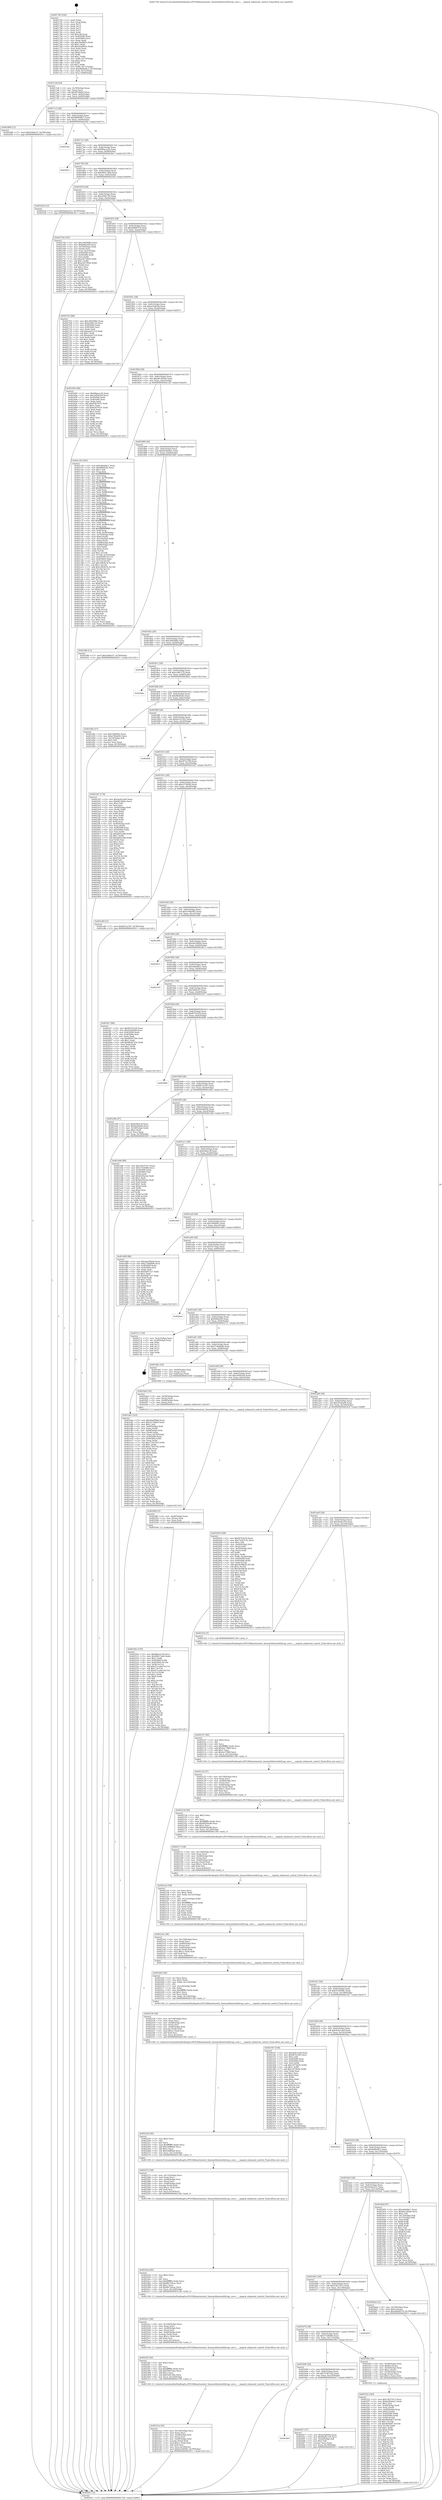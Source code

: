 digraph "0x401740" {
  label = "0x401740 (/mnt/c/Users/mathe/Desktop/tcc/POCII/binaries/extr_linuxnetbluetoothl2cap_core.c___unpack_enhanced_control_Final-ollvm.out::main(0))"
  labelloc = "t"
  node[shape=record]

  Entry [label="",width=0.3,height=0.3,shape=circle,fillcolor=black,style=filled]
  "0x4017a8" [label="{
     0x4017a8 [29]\l
     | [instrs]\l
     &nbsp;&nbsp;0x4017a8 \<+3\>: mov -0x78(%rbp),%eax\l
     &nbsp;&nbsp;0x4017ab \<+2\>: mov %eax,%ecx\l
     &nbsp;&nbsp;0x4017ad \<+6\>: sub $0x8614bfae,%ecx\l
     &nbsp;&nbsp;0x4017b3 \<+6\>: mov %eax,-0x8c(%rbp)\l
     &nbsp;&nbsp;0x4017b9 \<+6\>: mov %ecx,-0x90(%rbp)\l
     &nbsp;&nbsp;0x4017bf \<+6\>: je 0000000000402489 \<main+0xd49\>\l
  }"]
  "0x402489" [label="{
     0x402489 [12]\l
     | [instrs]\l
     &nbsp;&nbsp;0x402489 \<+7\>: movl $0xf3d64cf7,-0x78(%rbp)\l
     &nbsp;&nbsp;0x402490 \<+5\>: jmp 0000000000402911 \<main+0x11d1\>\l
  }"]
  "0x4017c5" [label="{
     0x4017c5 [28]\l
     | [instrs]\l
     &nbsp;&nbsp;0x4017c5 \<+5\>: jmp 00000000004017ca \<main+0x8a\>\l
     &nbsp;&nbsp;0x4017ca \<+6\>: mov -0x8c(%rbp),%eax\l
     &nbsp;&nbsp;0x4017d0 \<+5\>: sub $0x88899b27,%eax\l
     &nbsp;&nbsp;0x4017d5 \<+6\>: mov %eax,-0x94(%rbp)\l
     &nbsp;&nbsp;0x4017db \<+6\>: je 00000000004025bc \<main+0xe7c\>\l
  }"]
  Exit [label="",width=0.3,height=0.3,shape=circle,fillcolor=black,style=filled,peripheries=2]
  "0x4025bc" [label="{
     0x4025bc\l
  }", style=dashed]
  "0x4017e1" [label="{
     0x4017e1 [28]\l
     | [instrs]\l
     &nbsp;&nbsp;0x4017e1 \<+5\>: jmp 00000000004017e6 \<main+0xa6\>\l
     &nbsp;&nbsp;0x4017e6 \<+6\>: mov -0x8c(%rbp),%eax\l
     &nbsp;&nbsp;0x4017ec \<+5\>: sub $0x88aece3b,%eax\l
     &nbsp;&nbsp;0x4017f1 \<+6\>: mov %eax,-0x98(%rbp)\l
     &nbsp;&nbsp;0x4017f7 \<+6\>: je 00000000004028c1 \<main+0x1181\>\l
  }"]
  "0x40250e" [label="{
     0x40250e [150]\l
     | [instrs]\l
     &nbsp;&nbsp;0x40250e \<+5\>: mov $0x88aece3b,%ecx\l
     &nbsp;&nbsp;0x402513 \<+5\>: mov $0x99617ab9,%edx\l
     &nbsp;&nbsp;0x402518 \<+3\>: mov $0x1,%r8b\l
     &nbsp;&nbsp;0x40251b \<+8\>: mov 0x405090,%r9d\l
     &nbsp;&nbsp;0x402523 \<+8\>: mov 0x405060,%r10d\l
     &nbsp;&nbsp;0x40252b \<+3\>: mov %r9d,%r11d\l
     &nbsp;&nbsp;0x40252e \<+7\>: add $0x411cab0,%r11d\l
     &nbsp;&nbsp;0x402535 \<+4\>: sub $0x1,%r11d\l
     &nbsp;&nbsp;0x402539 \<+7\>: sub $0x411cab0,%r11d\l
     &nbsp;&nbsp;0x402540 \<+4\>: imul %r11d,%r9d\l
     &nbsp;&nbsp;0x402544 \<+4\>: and $0x1,%r9d\l
     &nbsp;&nbsp;0x402548 \<+4\>: cmp $0x0,%r9d\l
     &nbsp;&nbsp;0x40254c \<+3\>: sete %bl\l
     &nbsp;&nbsp;0x40254f \<+4\>: cmp $0xa,%r10d\l
     &nbsp;&nbsp;0x402553 \<+4\>: setl %r14b\l
     &nbsp;&nbsp;0x402557 \<+3\>: mov %bl,%r15b\l
     &nbsp;&nbsp;0x40255a \<+4\>: xor $0xff,%r15b\l
     &nbsp;&nbsp;0x40255e \<+3\>: mov %r14b,%r12b\l
     &nbsp;&nbsp;0x402561 \<+4\>: xor $0xff,%r12b\l
     &nbsp;&nbsp;0x402565 \<+4\>: xor $0x1,%r8b\l
     &nbsp;&nbsp;0x402569 \<+3\>: mov %r15b,%r13b\l
     &nbsp;&nbsp;0x40256c \<+4\>: and $0xff,%r13b\l
     &nbsp;&nbsp;0x402570 \<+3\>: and %r8b,%bl\l
     &nbsp;&nbsp;0x402573 \<+3\>: mov %r12b,%al\l
     &nbsp;&nbsp;0x402576 \<+2\>: and $0xff,%al\l
     &nbsp;&nbsp;0x402578 \<+3\>: and %r8b,%r14b\l
     &nbsp;&nbsp;0x40257b \<+3\>: or %bl,%r13b\l
     &nbsp;&nbsp;0x40257e \<+3\>: or %r14b,%al\l
     &nbsp;&nbsp;0x402581 \<+3\>: xor %al,%r13b\l
     &nbsp;&nbsp;0x402584 \<+3\>: or %r12b,%r15b\l
     &nbsp;&nbsp;0x402587 \<+4\>: xor $0xff,%r15b\l
     &nbsp;&nbsp;0x40258b \<+4\>: or $0x1,%r8b\l
     &nbsp;&nbsp;0x40258f \<+3\>: and %r8b,%r15b\l
     &nbsp;&nbsp;0x402592 \<+3\>: or %r15b,%r13b\l
     &nbsp;&nbsp;0x402595 \<+4\>: test $0x1,%r13b\l
     &nbsp;&nbsp;0x402599 \<+3\>: cmovne %edx,%ecx\l
     &nbsp;&nbsp;0x40259c \<+3\>: mov %ecx,-0x78(%rbp)\l
     &nbsp;&nbsp;0x40259f \<+5\>: jmp 0000000000402911 \<main+0x11d1\>\l
  }"]
  "0x4028c1" [label="{
     0x4028c1\l
  }", style=dashed]
  "0x4017fd" [label="{
     0x4017fd [28]\l
     | [instrs]\l
     &nbsp;&nbsp;0x4017fd \<+5\>: jmp 0000000000401802 \<main+0xc2\>\l
     &nbsp;&nbsp;0x401802 \<+6\>: mov -0x8c(%rbp),%eax\l
     &nbsp;&nbsp;0x401808 \<+5\>: sub $0x99617ab9,%eax\l
     &nbsp;&nbsp;0x40180d \<+6\>: mov %eax,-0x9c(%rbp)\l
     &nbsp;&nbsp;0x401813 \<+6\>: je 00000000004025a4 \<main+0xe64\>\l
  }"]
  "0x4024ff" [label="{
     0x4024ff [15]\l
     | [instrs]\l
     &nbsp;&nbsp;0x4024ff \<+4\>: mov -0x48(%rbp),%rax\l
     &nbsp;&nbsp;0x402503 \<+3\>: mov (%rax),%rax\l
     &nbsp;&nbsp;0x402506 \<+3\>: mov %rax,%rdi\l
     &nbsp;&nbsp;0x402509 \<+5\>: call 0000000000401030 \<free@plt\>\l
     | [calls]\l
     &nbsp;&nbsp;0x401030 \{1\} (unknown)\l
  }"]
  "0x4025a4" [label="{
     0x4025a4 [12]\l
     | [instrs]\l
     &nbsp;&nbsp;0x4025a4 \<+7\>: movl $0x4eba2412,-0x78(%rbp)\l
     &nbsp;&nbsp;0x4025ab \<+5\>: jmp 0000000000402911 \<main+0x11d1\>\l
  }"]
  "0x401819" [label="{
     0x401819 [28]\l
     | [instrs]\l
     &nbsp;&nbsp;0x401819 \<+5\>: jmp 000000000040181e \<main+0xde\>\l
     &nbsp;&nbsp;0x40181e \<+6\>: mov -0x8c(%rbp),%eax\l
     &nbsp;&nbsp;0x401824 \<+5\>: sub $0xa59fa136,%eax\l
     &nbsp;&nbsp;0x401829 \<+6\>: mov %eax,-0xa0(%rbp)\l
     &nbsp;&nbsp;0x40182f \<+6\>: je 000000000040275b \<main+0x101b\>\l
  }"]
  "0x40231a" [label="{
     0x40231a [45]\l
     | [instrs]\l
     &nbsp;&nbsp;0x40231a \<+6\>: mov -0x144(%rbp),%ecx\l
     &nbsp;&nbsp;0x402320 \<+3\>: imul %eax,%ecx\l
     &nbsp;&nbsp;0x402323 \<+4\>: mov -0x48(%rbp),%rsi\l
     &nbsp;&nbsp;0x402327 \<+3\>: mov (%rsi),%rsi\l
     &nbsp;&nbsp;0x40232a \<+4\>: mov -0x40(%rbp),%rdi\l
     &nbsp;&nbsp;0x40232e \<+3\>: movslq (%rdi),%rdi\l
     &nbsp;&nbsp;0x402331 \<+4\>: imul $0x1c,%rdi,%rdi\l
     &nbsp;&nbsp;0x402335 \<+3\>: add %rdi,%rsi\l
     &nbsp;&nbsp;0x402338 \<+3\>: mov %ecx,0x18(%rsi)\l
     &nbsp;&nbsp;0x40233b \<+7\>: movl $0x4120958c,-0x78(%rbp)\l
     &nbsp;&nbsp;0x402342 \<+5\>: jmp 0000000000402911 \<main+0x11d1\>\l
  }"]
  "0x40275b" [label="{
     0x40275b [102]\l
     | [instrs]\l
     &nbsp;&nbsp;0x40275b \<+5\>: mov $0xc4829d6e,%eax\l
     &nbsp;&nbsp;0x402760 \<+5\>: mov $0xb9da540,%ecx\l
     &nbsp;&nbsp;0x402765 \<+4\>: mov -0x70(%rbp),%rdx\l
     &nbsp;&nbsp;0x402769 \<+2\>: mov (%rdx),%esi\l
     &nbsp;&nbsp;0x40276b \<+3\>: mov %esi,-0x2c(%rbp)\l
     &nbsp;&nbsp;0x40276e \<+7\>: mov 0x405090,%esi\l
     &nbsp;&nbsp;0x402775 \<+7\>: mov 0x405060,%edi\l
     &nbsp;&nbsp;0x40277c \<+3\>: mov %esi,%r8d\l
     &nbsp;&nbsp;0x40277f \<+7\>: sub $0xa3675826,%r8d\l
     &nbsp;&nbsp;0x402786 \<+4\>: sub $0x1,%r8d\l
     &nbsp;&nbsp;0x40278a \<+7\>: add $0xa3675826,%r8d\l
     &nbsp;&nbsp;0x402791 \<+4\>: imul %r8d,%esi\l
     &nbsp;&nbsp;0x402795 \<+3\>: and $0x1,%esi\l
     &nbsp;&nbsp;0x402798 \<+3\>: cmp $0x0,%esi\l
     &nbsp;&nbsp;0x40279b \<+4\>: sete %r9b\l
     &nbsp;&nbsp;0x40279f \<+3\>: cmp $0xa,%edi\l
     &nbsp;&nbsp;0x4027a2 \<+4\>: setl %r10b\l
     &nbsp;&nbsp;0x4027a6 \<+3\>: mov %r9b,%r11b\l
     &nbsp;&nbsp;0x4027a9 \<+3\>: and %r10b,%r11b\l
     &nbsp;&nbsp;0x4027ac \<+3\>: xor %r10b,%r9b\l
     &nbsp;&nbsp;0x4027af \<+3\>: or %r9b,%r11b\l
     &nbsp;&nbsp;0x4027b2 \<+4\>: test $0x1,%r11b\l
     &nbsp;&nbsp;0x4027b6 \<+3\>: cmovne %ecx,%eax\l
     &nbsp;&nbsp;0x4027b9 \<+3\>: mov %eax,-0x78(%rbp)\l
     &nbsp;&nbsp;0x4027bc \<+5\>: jmp 0000000000402911 \<main+0x11d1\>\l
  }"]
  "0x401835" [label="{
     0x401835 [28]\l
     | [instrs]\l
     &nbsp;&nbsp;0x401835 \<+5\>: jmp 000000000040183a \<main+0xfa\>\l
     &nbsp;&nbsp;0x40183a \<+6\>: mov -0x8c(%rbp),%eax\l
     &nbsp;&nbsp;0x401840 \<+5\>: sub $0xa8460570,%eax\l
     &nbsp;&nbsp;0x401845 \<+6\>: mov %eax,-0xa4(%rbp)\l
     &nbsp;&nbsp;0x40184b \<+6\>: je 0000000000402703 \<main+0xfc3\>\l
  }"]
  "0x4022f2" [label="{
     0x4022f2 [40]\l
     | [instrs]\l
     &nbsp;&nbsp;0x4022f2 \<+5\>: mov $0x2,%ecx\l
     &nbsp;&nbsp;0x4022f7 \<+1\>: cltd\l
     &nbsp;&nbsp;0x4022f8 \<+2\>: idiv %ecx\l
     &nbsp;&nbsp;0x4022fa \<+6\>: imul $0xfffffffe,%edx,%ecx\l
     &nbsp;&nbsp;0x402300 \<+6\>: add $0xf30415be,%ecx\l
     &nbsp;&nbsp;0x402306 \<+3\>: add $0x1,%ecx\l
     &nbsp;&nbsp;0x402309 \<+6\>: sub $0xf30415be,%ecx\l
     &nbsp;&nbsp;0x40230f \<+6\>: mov %ecx,-0x144(%rbp)\l
     &nbsp;&nbsp;0x402315 \<+5\>: call 0000000000401160 \<next_i\>\l
     | [calls]\l
     &nbsp;&nbsp;0x401160 \{1\} (/mnt/c/Users/mathe/Desktop/tcc/POCII/binaries/extr_linuxnetbluetoothl2cap_core.c___unpack_enhanced_control_Final-ollvm.out::next_i)\l
  }"]
  "0x402703" [label="{
     0x402703 [88]\l
     | [instrs]\l
     &nbsp;&nbsp;0x402703 \<+5\>: mov $0xc4829d6e,%eax\l
     &nbsp;&nbsp;0x402708 \<+5\>: mov $0xa59fa136,%ecx\l
     &nbsp;&nbsp;0x40270d \<+7\>: mov 0x405090,%edx\l
     &nbsp;&nbsp;0x402714 \<+7\>: mov 0x405060,%esi\l
     &nbsp;&nbsp;0x40271b \<+2\>: mov %edx,%edi\l
     &nbsp;&nbsp;0x40271d \<+6\>: add $0xaae4121d,%edi\l
     &nbsp;&nbsp;0x402723 \<+3\>: sub $0x1,%edi\l
     &nbsp;&nbsp;0x402726 \<+6\>: sub $0xaae4121d,%edi\l
     &nbsp;&nbsp;0x40272c \<+3\>: imul %edi,%edx\l
     &nbsp;&nbsp;0x40272f \<+3\>: and $0x1,%edx\l
     &nbsp;&nbsp;0x402732 \<+3\>: cmp $0x0,%edx\l
     &nbsp;&nbsp;0x402735 \<+4\>: sete %r8b\l
     &nbsp;&nbsp;0x402739 \<+3\>: cmp $0xa,%esi\l
     &nbsp;&nbsp;0x40273c \<+4\>: setl %r9b\l
     &nbsp;&nbsp;0x402740 \<+3\>: mov %r8b,%r10b\l
     &nbsp;&nbsp;0x402743 \<+3\>: and %r9b,%r10b\l
     &nbsp;&nbsp;0x402746 \<+3\>: xor %r9b,%r8b\l
     &nbsp;&nbsp;0x402749 \<+3\>: or %r8b,%r10b\l
     &nbsp;&nbsp;0x40274c \<+4\>: test $0x1,%r10b\l
     &nbsp;&nbsp;0x402750 \<+3\>: cmovne %ecx,%eax\l
     &nbsp;&nbsp;0x402753 \<+3\>: mov %eax,-0x78(%rbp)\l
     &nbsp;&nbsp;0x402756 \<+5\>: jmp 0000000000402911 \<main+0x11d1\>\l
  }"]
  "0x401851" [label="{
     0x401851 [28]\l
     | [instrs]\l
     &nbsp;&nbsp;0x401851 \<+5\>: jmp 0000000000401856 \<main+0x116\>\l
     &nbsp;&nbsp;0x401856 \<+6\>: mov -0x8c(%rbp),%eax\l
     &nbsp;&nbsp;0x40185c \<+5\>: sub $0xac6a8c8a,%eax\l
     &nbsp;&nbsp;0x401861 \<+6\>: mov %eax,-0xa8(%rbp)\l
     &nbsp;&nbsp;0x401867 \<+6\>: je 0000000000402495 \<main+0xd55\>\l
  }"]
  "0x4022cc" [label="{
     0x4022cc [38]\l
     | [instrs]\l
     &nbsp;&nbsp;0x4022cc \<+6\>: mov -0x140(%rbp),%ecx\l
     &nbsp;&nbsp;0x4022d2 \<+3\>: imul %eax,%ecx\l
     &nbsp;&nbsp;0x4022d5 \<+4\>: mov -0x48(%rbp),%rsi\l
     &nbsp;&nbsp;0x4022d9 \<+3\>: mov (%rsi),%rsi\l
     &nbsp;&nbsp;0x4022dc \<+4\>: mov -0x40(%rbp),%rdi\l
     &nbsp;&nbsp;0x4022e0 \<+3\>: movslq (%rdi),%rdi\l
     &nbsp;&nbsp;0x4022e3 \<+4\>: imul $0x1c,%rdi,%rdi\l
     &nbsp;&nbsp;0x4022e7 \<+3\>: add %rdi,%rsi\l
     &nbsp;&nbsp;0x4022ea \<+3\>: mov %ecx,0x14(%rsi)\l
     &nbsp;&nbsp;0x4022ed \<+5\>: call 0000000000401160 \<next_i\>\l
     | [calls]\l
     &nbsp;&nbsp;0x401160 \{1\} (/mnt/c/Users/mathe/Desktop/tcc/POCII/binaries/extr_linuxnetbluetoothl2cap_core.c___unpack_enhanced_control_Final-ollvm.out::next_i)\l
  }"]
  "0x402495" [label="{
     0x402495 [88]\l
     | [instrs]\l
     &nbsp;&nbsp;0x402495 \<+5\>: mov $0x88aece3b,%eax\l
     &nbsp;&nbsp;0x40249a \<+5\>: mov $0x3ef043e8,%ecx\l
     &nbsp;&nbsp;0x40249f \<+7\>: mov 0x405090,%edx\l
     &nbsp;&nbsp;0x4024a6 \<+7\>: mov 0x405060,%esi\l
     &nbsp;&nbsp;0x4024ad \<+2\>: mov %edx,%edi\l
     &nbsp;&nbsp;0x4024af \<+6\>: add $0x836791f1,%edi\l
     &nbsp;&nbsp;0x4024b5 \<+3\>: sub $0x1,%edi\l
     &nbsp;&nbsp;0x4024b8 \<+6\>: sub $0x836791f1,%edi\l
     &nbsp;&nbsp;0x4024be \<+3\>: imul %edi,%edx\l
     &nbsp;&nbsp;0x4024c1 \<+3\>: and $0x1,%edx\l
     &nbsp;&nbsp;0x4024c4 \<+3\>: cmp $0x0,%edx\l
     &nbsp;&nbsp;0x4024c7 \<+4\>: sete %r8b\l
     &nbsp;&nbsp;0x4024cb \<+3\>: cmp $0xa,%esi\l
     &nbsp;&nbsp;0x4024ce \<+4\>: setl %r9b\l
     &nbsp;&nbsp;0x4024d2 \<+3\>: mov %r8b,%r10b\l
     &nbsp;&nbsp;0x4024d5 \<+3\>: and %r9b,%r10b\l
     &nbsp;&nbsp;0x4024d8 \<+3\>: xor %r9b,%r8b\l
     &nbsp;&nbsp;0x4024db \<+3\>: or %r8b,%r10b\l
     &nbsp;&nbsp;0x4024de \<+4\>: test $0x1,%r10b\l
     &nbsp;&nbsp;0x4024e2 \<+3\>: cmovne %ecx,%eax\l
     &nbsp;&nbsp;0x4024e5 \<+3\>: mov %eax,-0x78(%rbp)\l
     &nbsp;&nbsp;0x4024e8 \<+5\>: jmp 0000000000402911 \<main+0x11d1\>\l
  }"]
  "0x40186d" [label="{
     0x40186d [28]\l
     | [instrs]\l
     &nbsp;&nbsp;0x40186d \<+5\>: jmp 0000000000401872 \<main+0x132\>\l
     &nbsp;&nbsp;0x401872 \<+6\>: mov -0x8c(%rbp),%eax\l
     &nbsp;&nbsp;0x401878 \<+5\>: sub $0xb6c300a0,%eax\l
     &nbsp;&nbsp;0x40187d \<+6\>: mov %eax,-0xac(%rbp)\l
     &nbsp;&nbsp;0x401883 \<+6\>: je 0000000000401c20 \<main+0x4e0\>\l
  }"]
  "0x4022a4" [label="{
     0x4022a4 [40]\l
     | [instrs]\l
     &nbsp;&nbsp;0x4022a4 \<+5\>: mov $0x2,%ecx\l
     &nbsp;&nbsp;0x4022a9 \<+1\>: cltd\l
     &nbsp;&nbsp;0x4022aa \<+2\>: idiv %ecx\l
     &nbsp;&nbsp;0x4022ac \<+6\>: imul $0xfffffffe,%edx,%ecx\l
     &nbsp;&nbsp;0x4022b2 \<+6\>: add $0x8b72dcac,%ecx\l
     &nbsp;&nbsp;0x4022b8 \<+3\>: add $0x1,%ecx\l
     &nbsp;&nbsp;0x4022bb \<+6\>: sub $0x8b72dcac,%ecx\l
     &nbsp;&nbsp;0x4022c1 \<+6\>: mov %ecx,-0x140(%rbp)\l
     &nbsp;&nbsp;0x4022c7 \<+5\>: call 0000000000401160 \<next_i\>\l
     | [calls]\l
     &nbsp;&nbsp;0x401160 \{1\} (/mnt/c/Users/mathe/Desktop/tcc/POCII/binaries/extr_linuxnetbluetoothl2cap_core.c___unpack_enhanced_control_Final-ollvm.out::next_i)\l
  }"]
  "0x401c20" [label="{
     0x401c20 [302]\l
     | [instrs]\l
     &nbsp;&nbsp;0x401c20 \<+5\>: mov $0xed4e8dc1,%eax\l
     &nbsp;&nbsp;0x401c25 \<+5\>: mov $0xd8bf5afc,%ecx\l
     &nbsp;&nbsp;0x401c2a \<+2\>: mov $0x1,%dl\l
     &nbsp;&nbsp;0x401c2c \<+3\>: mov %rsp,%rsi\l
     &nbsp;&nbsp;0x401c2f \<+4\>: add $0xfffffffffffffff0,%rsi\l
     &nbsp;&nbsp;0x401c33 \<+3\>: mov %rsi,%rsp\l
     &nbsp;&nbsp;0x401c36 \<+4\>: mov %rsi,-0x70(%rbp)\l
     &nbsp;&nbsp;0x401c3a \<+3\>: mov %rsp,%rsi\l
     &nbsp;&nbsp;0x401c3d \<+4\>: add $0xfffffffffffffff0,%rsi\l
     &nbsp;&nbsp;0x401c41 \<+3\>: mov %rsi,%rsp\l
     &nbsp;&nbsp;0x401c44 \<+3\>: mov %rsp,%rdi\l
     &nbsp;&nbsp;0x401c47 \<+4\>: add $0xfffffffffffffff0,%rdi\l
     &nbsp;&nbsp;0x401c4b \<+3\>: mov %rdi,%rsp\l
     &nbsp;&nbsp;0x401c4e \<+4\>: mov %rdi,-0x68(%rbp)\l
     &nbsp;&nbsp;0x401c52 \<+3\>: mov %rsp,%rdi\l
     &nbsp;&nbsp;0x401c55 \<+4\>: add $0xfffffffffffffff0,%rdi\l
     &nbsp;&nbsp;0x401c59 \<+3\>: mov %rdi,%rsp\l
     &nbsp;&nbsp;0x401c5c \<+4\>: mov %rdi,-0x60(%rbp)\l
     &nbsp;&nbsp;0x401c60 \<+3\>: mov %rsp,%rdi\l
     &nbsp;&nbsp;0x401c63 \<+4\>: add $0xfffffffffffffff0,%rdi\l
     &nbsp;&nbsp;0x401c67 \<+3\>: mov %rdi,%rsp\l
     &nbsp;&nbsp;0x401c6a \<+4\>: mov %rdi,-0x58(%rbp)\l
     &nbsp;&nbsp;0x401c6e \<+3\>: mov %rsp,%rdi\l
     &nbsp;&nbsp;0x401c71 \<+4\>: add $0xfffffffffffffff0,%rdi\l
     &nbsp;&nbsp;0x401c75 \<+3\>: mov %rdi,%rsp\l
     &nbsp;&nbsp;0x401c78 \<+4\>: mov %rdi,-0x50(%rbp)\l
     &nbsp;&nbsp;0x401c7c \<+3\>: mov %rsp,%rdi\l
     &nbsp;&nbsp;0x401c7f \<+4\>: add $0xfffffffffffffff0,%rdi\l
     &nbsp;&nbsp;0x401c83 \<+3\>: mov %rdi,%rsp\l
     &nbsp;&nbsp;0x401c86 \<+4\>: mov %rdi,-0x48(%rbp)\l
     &nbsp;&nbsp;0x401c8a \<+3\>: mov %rsp,%rdi\l
     &nbsp;&nbsp;0x401c8d \<+4\>: add $0xfffffffffffffff0,%rdi\l
     &nbsp;&nbsp;0x401c91 \<+3\>: mov %rdi,%rsp\l
     &nbsp;&nbsp;0x401c94 \<+4\>: mov %rdi,-0x40(%rbp)\l
     &nbsp;&nbsp;0x401c98 \<+4\>: mov -0x70(%rbp),%rdi\l
     &nbsp;&nbsp;0x401c9c \<+6\>: movl $0x0,(%rdi)\l
     &nbsp;&nbsp;0x401ca2 \<+4\>: mov -0x7c(%rbp),%r8d\l
     &nbsp;&nbsp;0x401ca6 \<+3\>: mov %r8d,(%rsi)\l
     &nbsp;&nbsp;0x401ca9 \<+4\>: mov -0x68(%rbp),%rdi\l
     &nbsp;&nbsp;0x401cad \<+7\>: mov -0x88(%rbp),%r9\l
     &nbsp;&nbsp;0x401cb4 \<+3\>: mov %r9,(%rdi)\l
     &nbsp;&nbsp;0x401cb7 \<+3\>: cmpl $0x2,(%rsi)\l
     &nbsp;&nbsp;0x401cba \<+4\>: setne %r10b\l
     &nbsp;&nbsp;0x401cbe \<+4\>: and $0x1,%r10b\l
     &nbsp;&nbsp;0x401cc2 \<+4\>: mov %r10b,-0x35(%rbp)\l
     &nbsp;&nbsp;0x401cc6 \<+8\>: mov 0x405090,%r11d\l
     &nbsp;&nbsp;0x401cce \<+7\>: mov 0x405060,%ebx\l
     &nbsp;&nbsp;0x401cd5 \<+3\>: mov %r11d,%r14d\l
     &nbsp;&nbsp;0x401cd8 \<+7\>: sub $0xc5f05b7b,%r14d\l
     &nbsp;&nbsp;0x401cdf \<+4\>: sub $0x1,%r14d\l
     &nbsp;&nbsp;0x401ce3 \<+7\>: add $0xc5f05b7b,%r14d\l
     &nbsp;&nbsp;0x401cea \<+4\>: imul %r14d,%r11d\l
     &nbsp;&nbsp;0x401cee \<+4\>: and $0x1,%r11d\l
     &nbsp;&nbsp;0x401cf2 \<+4\>: cmp $0x0,%r11d\l
     &nbsp;&nbsp;0x401cf6 \<+4\>: sete %r10b\l
     &nbsp;&nbsp;0x401cfa \<+3\>: cmp $0xa,%ebx\l
     &nbsp;&nbsp;0x401cfd \<+4\>: setl %r15b\l
     &nbsp;&nbsp;0x401d01 \<+3\>: mov %r10b,%r12b\l
     &nbsp;&nbsp;0x401d04 \<+4\>: xor $0xff,%r12b\l
     &nbsp;&nbsp;0x401d08 \<+3\>: mov %r15b,%r13b\l
     &nbsp;&nbsp;0x401d0b \<+4\>: xor $0xff,%r13b\l
     &nbsp;&nbsp;0x401d0f \<+3\>: xor $0x0,%dl\l
     &nbsp;&nbsp;0x401d12 \<+3\>: mov %r12b,%sil\l
     &nbsp;&nbsp;0x401d15 \<+4\>: and $0x0,%sil\l
     &nbsp;&nbsp;0x401d19 \<+3\>: and %dl,%r10b\l
     &nbsp;&nbsp;0x401d1c \<+3\>: mov %r13b,%dil\l
     &nbsp;&nbsp;0x401d1f \<+4\>: and $0x0,%dil\l
     &nbsp;&nbsp;0x401d23 \<+3\>: and %dl,%r15b\l
     &nbsp;&nbsp;0x401d26 \<+3\>: or %r10b,%sil\l
     &nbsp;&nbsp;0x401d29 \<+3\>: or %r15b,%dil\l
     &nbsp;&nbsp;0x401d2c \<+3\>: xor %dil,%sil\l
     &nbsp;&nbsp;0x401d2f \<+3\>: or %r13b,%r12b\l
     &nbsp;&nbsp;0x401d32 \<+4\>: xor $0xff,%r12b\l
     &nbsp;&nbsp;0x401d36 \<+3\>: or $0x0,%dl\l
     &nbsp;&nbsp;0x401d39 \<+3\>: and %dl,%r12b\l
     &nbsp;&nbsp;0x401d3c \<+3\>: or %r12b,%sil\l
     &nbsp;&nbsp;0x401d3f \<+4\>: test $0x1,%sil\l
     &nbsp;&nbsp;0x401d43 \<+3\>: cmovne %ecx,%eax\l
     &nbsp;&nbsp;0x401d46 \<+3\>: mov %eax,-0x78(%rbp)\l
     &nbsp;&nbsp;0x401d49 \<+5\>: jmp 0000000000402911 \<main+0x11d1\>\l
  }"]
  "0x401889" [label="{
     0x401889 [28]\l
     | [instrs]\l
     &nbsp;&nbsp;0x401889 \<+5\>: jmp 000000000040188e \<main+0x14e\>\l
     &nbsp;&nbsp;0x40188e \<+6\>: mov -0x8c(%rbp),%eax\l
     &nbsp;&nbsp;0x401894 \<+5\>: sub $0xbd3b44a1,%eax\l
     &nbsp;&nbsp;0x401899 \<+6\>: mov %eax,-0xb0(%rbp)\l
     &nbsp;&nbsp;0x40189f \<+6\>: je 0000000000401fdb \<main+0x89b\>\l
  }"]
  "0x40227e" [label="{
     0x40227e [38]\l
     | [instrs]\l
     &nbsp;&nbsp;0x40227e \<+6\>: mov -0x13c(%rbp),%ecx\l
     &nbsp;&nbsp;0x402284 \<+3\>: imul %eax,%ecx\l
     &nbsp;&nbsp;0x402287 \<+4\>: mov -0x48(%rbp),%rsi\l
     &nbsp;&nbsp;0x40228b \<+3\>: mov (%rsi),%rsi\l
     &nbsp;&nbsp;0x40228e \<+4\>: mov -0x40(%rbp),%rdi\l
     &nbsp;&nbsp;0x402292 \<+3\>: movslq (%rdi),%rdi\l
     &nbsp;&nbsp;0x402295 \<+4\>: imul $0x1c,%rdi,%rdi\l
     &nbsp;&nbsp;0x402299 \<+3\>: add %rdi,%rsi\l
     &nbsp;&nbsp;0x40229c \<+3\>: mov %ecx,0x10(%rsi)\l
     &nbsp;&nbsp;0x40229f \<+5\>: call 0000000000401160 \<next_i\>\l
     | [calls]\l
     &nbsp;&nbsp;0x401160 \{1\} (/mnt/c/Users/mathe/Desktop/tcc/POCII/binaries/extr_linuxnetbluetoothl2cap_core.c___unpack_enhanced_control_Final-ollvm.out::next_i)\l
  }"]
  "0x401fdb" [label="{
     0x401fdb [12]\l
     | [instrs]\l
     &nbsp;&nbsp;0x401fdb \<+7\>: movl $0xf3d64cf7,-0x78(%rbp)\l
     &nbsp;&nbsp;0x401fe2 \<+5\>: jmp 0000000000402911 \<main+0x11d1\>\l
  }"]
  "0x4018a5" [label="{
     0x4018a5 [28]\l
     | [instrs]\l
     &nbsp;&nbsp;0x4018a5 \<+5\>: jmp 00000000004018aa \<main+0x16a\>\l
     &nbsp;&nbsp;0x4018aa \<+6\>: mov -0x8c(%rbp),%eax\l
     &nbsp;&nbsp;0x4018b0 \<+5\>: sub $0xc4829d6e,%eax\l
     &nbsp;&nbsp;0x4018b5 \<+6\>: mov %eax,-0xb4(%rbp)\l
     &nbsp;&nbsp;0x4018bb \<+6\>: je 00000000004028ff \<main+0x11bf\>\l
  }"]
  "0x402256" [label="{
     0x402256 [40]\l
     | [instrs]\l
     &nbsp;&nbsp;0x402256 \<+5\>: mov $0x2,%ecx\l
     &nbsp;&nbsp;0x40225b \<+1\>: cltd\l
     &nbsp;&nbsp;0x40225c \<+2\>: idiv %ecx\l
     &nbsp;&nbsp;0x40225e \<+6\>: imul $0xfffffffe,%edx,%ecx\l
     &nbsp;&nbsp;0x402264 \<+6\>: add $0x24dffeb0,%ecx\l
     &nbsp;&nbsp;0x40226a \<+3\>: add $0x1,%ecx\l
     &nbsp;&nbsp;0x40226d \<+6\>: sub $0x24dffeb0,%ecx\l
     &nbsp;&nbsp;0x402273 \<+6\>: mov %ecx,-0x13c(%rbp)\l
     &nbsp;&nbsp;0x402279 \<+5\>: call 0000000000401160 \<next_i\>\l
     | [calls]\l
     &nbsp;&nbsp;0x401160 \{1\} (/mnt/c/Users/mathe/Desktop/tcc/POCII/binaries/extr_linuxnetbluetoothl2cap_core.c___unpack_enhanced_control_Final-ollvm.out::next_i)\l
  }"]
  "0x4028ff" [label="{
     0x4028ff\l
  }", style=dashed]
  "0x4018c1" [label="{
     0x4018c1 [28]\l
     | [instrs]\l
     &nbsp;&nbsp;0x4018c1 \<+5\>: jmp 00000000004018c6 \<main+0x186\>\l
     &nbsp;&nbsp;0x4018c6 \<+6\>: mov -0x8c(%rbp),%eax\l
     &nbsp;&nbsp;0x4018cc \<+5\>: sub $0xcc887c70,%eax\l
     &nbsp;&nbsp;0x4018d1 \<+6\>: mov %eax,-0xb8(%rbp)\l
     &nbsp;&nbsp;0x4018d7 \<+6\>: je 00000000004028ee \<main+0x11ae\>\l
  }"]
  "0x402230" [label="{
     0x402230 [38]\l
     | [instrs]\l
     &nbsp;&nbsp;0x402230 \<+6\>: mov -0x138(%rbp),%ecx\l
     &nbsp;&nbsp;0x402236 \<+3\>: imul %eax,%ecx\l
     &nbsp;&nbsp;0x402239 \<+4\>: mov -0x48(%rbp),%rsi\l
     &nbsp;&nbsp;0x40223d \<+3\>: mov (%rsi),%rsi\l
     &nbsp;&nbsp;0x402240 \<+4\>: mov -0x40(%rbp),%rdi\l
     &nbsp;&nbsp;0x402244 \<+3\>: movslq (%rdi),%rdi\l
     &nbsp;&nbsp;0x402247 \<+4\>: imul $0x1c,%rdi,%rdi\l
     &nbsp;&nbsp;0x40224b \<+3\>: add %rdi,%rsi\l
     &nbsp;&nbsp;0x40224e \<+3\>: mov %ecx,0xc(%rsi)\l
     &nbsp;&nbsp;0x402251 \<+5\>: call 0000000000401160 \<next_i\>\l
     | [calls]\l
     &nbsp;&nbsp;0x401160 \{1\} (/mnt/c/Users/mathe/Desktop/tcc/POCII/binaries/extr_linuxnetbluetoothl2cap_core.c___unpack_enhanced_control_Final-ollvm.out::next_i)\l
  }"]
  "0x4028ee" [label="{
     0x4028ee\l
  }", style=dashed]
  "0x4018dd" [label="{
     0x4018dd [28]\l
     | [instrs]\l
     &nbsp;&nbsp;0x4018dd \<+5\>: jmp 00000000004018e2 \<main+0x1a2\>\l
     &nbsp;&nbsp;0x4018e2 \<+6\>: mov -0x8c(%rbp),%eax\l
     &nbsp;&nbsp;0x4018e8 \<+5\>: sub $0xd8bf5afc,%eax\l
     &nbsp;&nbsp;0x4018ed \<+6\>: mov %eax,-0xbc(%rbp)\l
     &nbsp;&nbsp;0x4018f3 \<+6\>: je 0000000000401d4e \<main+0x60e\>\l
  }"]
  "0x402202" [label="{
     0x402202 [46]\l
     | [instrs]\l
     &nbsp;&nbsp;0x402202 \<+2\>: xor %ecx,%ecx\l
     &nbsp;&nbsp;0x402204 \<+5\>: mov $0x2,%edx\l
     &nbsp;&nbsp;0x402209 \<+6\>: mov %edx,-0x134(%rbp)\l
     &nbsp;&nbsp;0x40220f \<+1\>: cltd\l
     &nbsp;&nbsp;0x402210 \<+7\>: mov -0x134(%rbp),%r8d\l
     &nbsp;&nbsp;0x402217 \<+3\>: idiv %r8d\l
     &nbsp;&nbsp;0x40221a \<+6\>: imul $0xfffffffe,%edx,%edx\l
     &nbsp;&nbsp;0x402220 \<+3\>: sub $0x1,%ecx\l
     &nbsp;&nbsp;0x402223 \<+2\>: sub %ecx,%edx\l
     &nbsp;&nbsp;0x402225 \<+6\>: mov %edx,-0x138(%rbp)\l
     &nbsp;&nbsp;0x40222b \<+5\>: call 0000000000401160 \<next_i\>\l
     | [calls]\l
     &nbsp;&nbsp;0x401160 \{1\} (/mnt/c/Users/mathe/Desktop/tcc/POCII/binaries/extr_linuxnetbluetoothl2cap_core.c___unpack_enhanced_control_Final-ollvm.out::next_i)\l
  }"]
  "0x401d4e" [label="{
     0x401d4e [27]\l
     | [instrs]\l
     &nbsp;&nbsp;0x401d4e \<+5\>: mov $0x18ddd92,%eax\l
     &nbsp;&nbsp;0x401d53 \<+5\>: mov $0xe786a083,%ecx\l
     &nbsp;&nbsp;0x401d58 \<+3\>: mov -0x35(%rbp),%dl\l
     &nbsp;&nbsp;0x401d5b \<+3\>: test $0x1,%dl\l
     &nbsp;&nbsp;0x401d5e \<+3\>: cmovne %ecx,%eax\l
     &nbsp;&nbsp;0x401d61 \<+3\>: mov %eax,-0x78(%rbp)\l
     &nbsp;&nbsp;0x401d64 \<+5\>: jmp 0000000000402911 \<main+0x11d1\>\l
  }"]
  "0x4018f9" [label="{
     0x4018f9 [28]\l
     | [instrs]\l
     &nbsp;&nbsp;0x4018f9 \<+5\>: jmp 00000000004018fe \<main+0x1be\>\l
     &nbsp;&nbsp;0x4018fe \<+6\>: mov -0x8c(%rbp),%eax\l
     &nbsp;&nbsp;0x401904 \<+5\>: sub $0xde141202,%eax\l
     &nbsp;&nbsp;0x401909 \<+6\>: mov %eax,-0xc0(%rbp)\l
     &nbsp;&nbsp;0x40190f \<+6\>: je 000000000040264c \<main+0xf0c\>\l
  }"]
  "0x4021dc" [label="{
     0x4021dc [38]\l
     | [instrs]\l
     &nbsp;&nbsp;0x4021dc \<+6\>: mov -0x130(%rbp),%ecx\l
     &nbsp;&nbsp;0x4021e2 \<+3\>: imul %eax,%ecx\l
     &nbsp;&nbsp;0x4021e5 \<+4\>: mov -0x48(%rbp),%rsi\l
     &nbsp;&nbsp;0x4021e9 \<+3\>: mov (%rsi),%rsi\l
     &nbsp;&nbsp;0x4021ec \<+4\>: mov -0x40(%rbp),%rdi\l
     &nbsp;&nbsp;0x4021f0 \<+3\>: movslq (%rdi),%rdi\l
     &nbsp;&nbsp;0x4021f3 \<+4\>: imul $0x1c,%rdi,%rdi\l
     &nbsp;&nbsp;0x4021f7 \<+3\>: add %rdi,%rsi\l
     &nbsp;&nbsp;0x4021fa \<+3\>: mov %ecx,0x8(%rsi)\l
     &nbsp;&nbsp;0x4021fd \<+5\>: call 0000000000401160 \<next_i\>\l
     | [calls]\l
     &nbsp;&nbsp;0x401160 \{1\} (/mnt/c/Users/mathe/Desktop/tcc/POCII/binaries/extr_linuxnetbluetoothl2cap_core.c___unpack_enhanced_control_Final-ollvm.out::next_i)\l
  }"]
  "0x40264c" [label="{
     0x40264c\l
  }", style=dashed]
  "0x401915" [label="{
     0x401915 [28]\l
     | [instrs]\l
     &nbsp;&nbsp;0x401915 \<+5\>: jmp 000000000040191a \<main+0x1da\>\l
     &nbsp;&nbsp;0x40191a \<+6\>: mov -0x8c(%rbp),%eax\l
     &nbsp;&nbsp;0x401920 \<+5\>: sub $0xdf7ec549,%eax\l
     &nbsp;&nbsp;0x401925 \<+6\>: mov %eax,-0xc4(%rbp)\l
     &nbsp;&nbsp;0x40192b \<+6\>: je 00000000004023d7 \<main+0xc97\>\l
  }"]
  "0x4021a2" [label="{
     0x4021a2 [58]\l
     | [instrs]\l
     &nbsp;&nbsp;0x4021a2 \<+2\>: xor %ecx,%ecx\l
     &nbsp;&nbsp;0x4021a4 \<+5\>: mov $0x2,%edx\l
     &nbsp;&nbsp;0x4021a9 \<+6\>: mov %edx,-0x12c(%rbp)\l
     &nbsp;&nbsp;0x4021af \<+1\>: cltd\l
     &nbsp;&nbsp;0x4021b0 \<+7\>: mov -0x12c(%rbp),%r8d\l
     &nbsp;&nbsp;0x4021b7 \<+3\>: idiv %r8d\l
     &nbsp;&nbsp;0x4021ba \<+6\>: imul $0xfffffffe,%edx,%edx\l
     &nbsp;&nbsp;0x4021c0 \<+3\>: mov %ecx,%r9d\l
     &nbsp;&nbsp;0x4021c3 \<+3\>: sub %edx,%r9d\l
     &nbsp;&nbsp;0x4021c6 \<+2\>: mov %ecx,%edx\l
     &nbsp;&nbsp;0x4021c8 \<+3\>: sub $0x1,%edx\l
     &nbsp;&nbsp;0x4021cb \<+3\>: add %edx,%r9d\l
     &nbsp;&nbsp;0x4021ce \<+3\>: sub %r9d,%ecx\l
     &nbsp;&nbsp;0x4021d1 \<+6\>: mov %ecx,-0x130(%rbp)\l
     &nbsp;&nbsp;0x4021d7 \<+5\>: call 0000000000401160 \<next_i\>\l
     | [calls]\l
     &nbsp;&nbsp;0x401160 \{1\} (/mnt/c/Users/mathe/Desktop/tcc/POCII/binaries/extr_linuxnetbluetoothl2cap_core.c___unpack_enhanced_control_Final-ollvm.out::next_i)\l
  }"]
  "0x4023d7" [label="{
     0x4023d7 [178]\l
     | [instrs]\l
     &nbsp;&nbsp;0x4023d7 \<+5\>: mov $0x4a4e1ae8,%eax\l
     &nbsp;&nbsp;0x4023dc \<+5\>: mov $0x8614bfae,%ecx\l
     &nbsp;&nbsp;0x4023e1 \<+2\>: mov $0x1,%dl\l
     &nbsp;&nbsp;0x4023e3 \<+2\>: xor %esi,%esi\l
     &nbsp;&nbsp;0x4023e5 \<+4\>: mov -0x40(%rbp),%rdi\l
     &nbsp;&nbsp;0x4023e9 \<+3\>: mov (%rdi),%r8d\l
     &nbsp;&nbsp;0x4023ec \<+3\>: mov %esi,%r9d\l
     &nbsp;&nbsp;0x4023ef \<+3\>: sub %r8d,%r9d\l
     &nbsp;&nbsp;0x4023f2 \<+3\>: mov %esi,%r8d\l
     &nbsp;&nbsp;0x4023f5 \<+4\>: sub $0x1,%r8d\l
     &nbsp;&nbsp;0x4023f9 \<+3\>: add %r8d,%r9d\l
     &nbsp;&nbsp;0x4023fc \<+3\>: sub %r9d,%esi\l
     &nbsp;&nbsp;0x4023ff \<+4\>: mov -0x40(%rbp),%rdi\l
     &nbsp;&nbsp;0x402403 \<+2\>: mov %esi,(%rdi)\l
     &nbsp;&nbsp;0x402405 \<+7\>: mov 0x405090,%esi\l
     &nbsp;&nbsp;0x40240c \<+8\>: mov 0x405060,%r8d\l
     &nbsp;&nbsp;0x402414 \<+3\>: mov %esi,%r9d\l
     &nbsp;&nbsp;0x402417 \<+7\>: sub $0xaf652e88,%r9d\l
     &nbsp;&nbsp;0x40241e \<+4\>: sub $0x1,%r9d\l
     &nbsp;&nbsp;0x402422 \<+7\>: add $0xaf652e88,%r9d\l
     &nbsp;&nbsp;0x402429 \<+4\>: imul %r9d,%esi\l
     &nbsp;&nbsp;0x40242d \<+3\>: and $0x1,%esi\l
     &nbsp;&nbsp;0x402430 \<+3\>: cmp $0x0,%esi\l
     &nbsp;&nbsp;0x402433 \<+4\>: sete %r10b\l
     &nbsp;&nbsp;0x402437 \<+4\>: cmp $0xa,%r8d\l
     &nbsp;&nbsp;0x40243b \<+4\>: setl %r11b\l
     &nbsp;&nbsp;0x40243f \<+3\>: mov %r10b,%bl\l
     &nbsp;&nbsp;0x402442 \<+3\>: xor $0xff,%bl\l
     &nbsp;&nbsp;0x402445 \<+3\>: mov %r11b,%r14b\l
     &nbsp;&nbsp;0x402448 \<+4\>: xor $0xff,%r14b\l
     &nbsp;&nbsp;0x40244c \<+3\>: xor $0x0,%dl\l
     &nbsp;&nbsp;0x40244f \<+3\>: mov %bl,%r15b\l
     &nbsp;&nbsp;0x402452 \<+4\>: and $0x0,%r15b\l
     &nbsp;&nbsp;0x402456 \<+3\>: and %dl,%r10b\l
     &nbsp;&nbsp;0x402459 \<+3\>: mov %r14b,%r12b\l
     &nbsp;&nbsp;0x40245c \<+4\>: and $0x0,%r12b\l
     &nbsp;&nbsp;0x402460 \<+3\>: and %dl,%r11b\l
     &nbsp;&nbsp;0x402463 \<+3\>: or %r10b,%r15b\l
     &nbsp;&nbsp;0x402466 \<+3\>: or %r11b,%r12b\l
     &nbsp;&nbsp;0x402469 \<+3\>: xor %r12b,%r15b\l
     &nbsp;&nbsp;0x40246c \<+3\>: or %r14b,%bl\l
     &nbsp;&nbsp;0x40246f \<+3\>: xor $0xff,%bl\l
     &nbsp;&nbsp;0x402472 \<+3\>: or $0x0,%dl\l
     &nbsp;&nbsp;0x402475 \<+2\>: and %dl,%bl\l
     &nbsp;&nbsp;0x402477 \<+3\>: or %bl,%r15b\l
     &nbsp;&nbsp;0x40247a \<+4\>: test $0x1,%r15b\l
     &nbsp;&nbsp;0x40247e \<+3\>: cmovne %ecx,%eax\l
     &nbsp;&nbsp;0x402481 \<+3\>: mov %eax,-0x78(%rbp)\l
     &nbsp;&nbsp;0x402484 \<+5\>: jmp 0000000000402911 \<main+0x11d1\>\l
  }"]
  "0x401931" [label="{
     0x401931 [28]\l
     | [instrs]\l
     &nbsp;&nbsp;0x401931 \<+5\>: jmp 0000000000401936 \<main+0x1f6\>\l
     &nbsp;&nbsp;0x401936 \<+6\>: mov -0x8c(%rbp),%eax\l
     &nbsp;&nbsp;0x40193c \<+5\>: sub $0xe572f0a9,%eax\l
     &nbsp;&nbsp;0x401941 \<+6\>: mov %eax,-0xc8(%rbp)\l
     &nbsp;&nbsp;0x401947 \<+6\>: je 0000000000401e8f \<main+0x74f\>\l
  }"]
  "0x40217c" [label="{
     0x40217c [38]\l
     | [instrs]\l
     &nbsp;&nbsp;0x40217c \<+6\>: mov -0x128(%rbp),%ecx\l
     &nbsp;&nbsp;0x402182 \<+3\>: imul %eax,%ecx\l
     &nbsp;&nbsp;0x402185 \<+4\>: mov -0x48(%rbp),%rsi\l
     &nbsp;&nbsp;0x402189 \<+3\>: mov (%rsi),%rsi\l
     &nbsp;&nbsp;0x40218c \<+4\>: mov -0x40(%rbp),%rdi\l
     &nbsp;&nbsp;0x402190 \<+3\>: movslq (%rdi),%rdi\l
     &nbsp;&nbsp;0x402193 \<+4\>: imul $0x1c,%rdi,%rdi\l
     &nbsp;&nbsp;0x402197 \<+3\>: add %rdi,%rsi\l
     &nbsp;&nbsp;0x40219a \<+3\>: mov %ecx,0x4(%rsi)\l
     &nbsp;&nbsp;0x40219d \<+5\>: call 0000000000401160 \<next_i\>\l
     | [calls]\l
     &nbsp;&nbsp;0x401160 \{1\} (/mnt/c/Users/mathe/Desktop/tcc/POCII/binaries/extr_linuxnetbluetoothl2cap_core.c___unpack_enhanced_control_Final-ollvm.out::next_i)\l
  }"]
  "0x401e8f" [label="{
     0x401e8f [12]\l
     | [instrs]\l
     &nbsp;&nbsp;0x401e8f \<+7\>: movl $0xf812a347,-0x78(%rbp)\l
     &nbsp;&nbsp;0x401e96 \<+5\>: jmp 0000000000402911 \<main+0x11d1\>\l
  }"]
  "0x40194d" [label="{
     0x40194d [28]\l
     | [instrs]\l
     &nbsp;&nbsp;0x40194d \<+5\>: jmp 0000000000401952 \<main+0x212\>\l
     &nbsp;&nbsp;0x401952 \<+6\>: mov -0x8c(%rbp),%eax\l
     &nbsp;&nbsp;0x401958 \<+5\>: sub $0xe786a083,%eax\l
     &nbsp;&nbsp;0x40195d \<+6\>: mov %eax,-0xcc(%rbp)\l
     &nbsp;&nbsp;0x401963 \<+6\>: je 0000000000401d69 \<main+0x629\>\l
  }"]
  "0x402154" [label="{
     0x402154 [40]\l
     | [instrs]\l
     &nbsp;&nbsp;0x402154 \<+5\>: mov $0x2,%ecx\l
     &nbsp;&nbsp;0x402159 \<+1\>: cltd\l
     &nbsp;&nbsp;0x40215a \<+2\>: idiv %ecx\l
     &nbsp;&nbsp;0x40215c \<+6\>: imul $0xfffffffe,%edx,%ecx\l
     &nbsp;&nbsp;0x402162 \<+6\>: sub $0x6f02bed6,%ecx\l
     &nbsp;&nbsp;0x402168 \<+3\>: add $0x1,%ecx\l
     &nbsp;&nbsp;0x40216b \<+6\>: add $0x6f02bed6,%ecx\l
     &nbsp;&nbsp;0x402171 \<+6\>: mov %ecx,-0x128(%rbp)\l
     &nbsp;&nbsp;0x402177 \<+5\>: call 0000000000401160 \<next_i\>\l
     | [calls]\l
     &nbsp;&nbsp;0x401160 \{1\} (/mnt/c/Users/mathe/Desktop/tcc/POCII/binaries/extr_linuxnetbluetoothl2cap_core.c___unpack_enhanced_control_Final-ollvm.out::next_i)\l
  }"]
  "0x401d69" [label="{
     0x401d69\l
  }", style=dashed]
  "0x401969" [label="{
     0x401969 [28]\l
     | [instrs]\l
     &nbsp;&nbsp;0x401969 \<+5\>: jmp 000000000040196e \<main+0x22e\>\l
     &nbsp;&nbsp;0x40196e \<+6\>: mov -0x8c(%rbp),%eax\l
     &nbsp;&nbsp;0x401974 \<+5\>: sub $0xeba59b6d,%eax\l
     &nbsp;&nbsp;0x401979 \<+6\>: mov %eax,-0xd0(%rbp)\l
     &nbsp;&nbsp;0x40197f \<+6\>: je 0000000000402812 \<main+0x10d2\>\l
  }"]
  "0x40212f" [label="{
     0x40212f [37]\l
     | [instrs]\l
     &nbsp;&nbsp;0x40212f \<+6\>: mov -0x124(%rbp),%ecx\l
     &nbsp;&nbsp;0x402135 \<+3\>: imul %eax,%ecx\l
     &nbsp;&nbsp;0x402138 \<+4\>: mov -0x48(%rbp),%rsi\l
     &nbsp;&nbsp;0x40213c \<+3\>: mov (%rsi),%rsi\l
     &nbsp;&nbsp;0x40213f \<+4\>: mov -0x40(%rbp),%rdi\l
     &nbsp;&nbsp;0x402143 \<+3\>: movslq (%rdi),%rdi\l
     &nbsp;&nbsp;0x402146 \<+4\>: imul $0x1c,%rdi,%rdi\l
     &nbsp;&nbsp;0x40214a \<+3\>: add %rdi,%rsi\l
     &nbsp;&nbsp;0x40214d \<+2\>: mov %ecx,(%rsi)\l
     &nbsp;&nbsp;0x40214f \<+5\>: call 0000000000401160 \<next_i\>\l
     | [calls]\l
     &nbsp;&nbsp;0x401160 \{1\} (/mnt/c/Users/mathe/Desktop/tcc/POCII/binaries/extr_linuxnetbluetoothl2cap_core.c___unpack_enhanced_control_Final-ollvm.out::next_i)\l
  }"]
  "0x402812" [label="{
     0x402812\l
  }", style=dashed]
  "0x401985" [label="{
     0x401985 [28]\l
     | [instrs]\l
     &nbsp;&nbsp;0x401985 \<+5\>: jmp 000000000040198a \<main+0x24a\>\l
     &nbsp;&nbsp;0x40198a \<+6\>: mov -0x8c(%rbp),%eax\l
     &nbsp;&nbsp;0x401990 \<+5\>: sub $0xed4e8dc1,%eax\l
     &nbsp;&nbsp;0x401995 \<+6\>: mov %eax,-0xd4(%rbp)\l
     &nbsp;&nbsp;0x40199b \<+6\>: je 00000000004027d3 \<main+0x1093\>\l
  }"]
  "0x402107" [label="{
     0x402107 [40]\l
     | [instrs]\l
     &nbsp;&nbsp;0x402107 \<+5\>: mov $0x2,%ecx\l
     &nbsp;&nbsp;0x40210c \<+1\>: cltd\l
     &nbsp;&nbsp;0x40210d \<+2\>: idiv %ecx\l
     &nbsp;&nbsp;0x40210f \<+6\>: imul $0xfffffffe,%edx,%ecx\l
     &nbsp;&nbsp;0x402115 \<+6\>: add $0x4a17ff48,%ecx\l
     &nbsp;&nbsp;0x40211b \<+3\>: add $0x1,%ecx\l
     &nbsp;&nbsp;0x40211e \<+6\>: sub $0x4a17ff48,%ecx\l
     &nbsp;&nbsp;0x402124 \<+6\>: mov %ecx,-0x124(%rbp)\l
     &nbsp;&nbsp;0x40212a \<+5\>: call 0000000000401160 \<next_i\>\l
     | [calls]\l
     &nbsp;&nbsp;0x401160 \{1\} (/mnt/c/Users/mathe/Desktop/tcc/POCII/binaries/extr_linuxnetbluetoothl2cap_core.c___unpack_enhanced_control_Final-ollvm.out::next_i)\l
  }"]
  "0x4027d3" [label="{
     0x4027d3\l
  }", style=dashed]
  "0x4019a1" [label="{
     0x4019a1 [28]\l
     | [instrs]\l
     &nbsp;&nbsp;0x4019a1 \<+5\>: jmp 00000000004019a6 \<main+0x266\>\l
     &nbsp;&nbsp;0x4019a6 \<+6\>: mov -0x8c(%rbp),%eax\l
     &nbsp;&nbsp;0x4019ac \<+5\>: sub $0xf3d64cf7,%eax\l
     &nbsp;&nbsp;0x4019b1 \<+6\>: mov %eax,-0xd8(%rbp)\l
     &nbsp;&nbsp;0x4019b7 \<+6\>: je 0000000000401fe7 \<main+0x8a7\>\l
  }"]
  "0x401bb5" [label="{
     0x401bb5\l
  }", style=dashed]
  "0x401fe7" [label="{
     0x401fe7 [88]\l
     | [instrs]\l
     &nbsp;&nbsp;0x401fe7 \<+5\>: mov $0xf6703a39,%eax\l
     &nbsp;&nbsp;0x401fec \<+5\>: mov $0x3f5e6a08,%ecx\l
     &nbsp;&nbsp;0x401ff1 \<+7\>: mov 0x405090,%edx\l
     &nbsp;&nbsp;0x401ff8 \<+7\>: mov 0x405060,%esi\l
     &nbsp;&nbsp;0x401fff \<+2\>: mov %edx,%edi\l
     &nbsp;&nbsp;0x402001 \<+6\>: sub $0x883b729c,%edi\l
     &nbsp;&nbsp;0x402007 \<+3\>: sub $0x1,%edi\l
     &nbsp;&nbsp;0x40200a \<+6\>: add $0x883b729c,%edi\l
     &nbsp;&nbsp;0x402010 \<+3\>: imul %edi,%edx\l
     &nbsp;&nbsp;0x402013 \<+3\>: and $0x1,%edx\l
     &nbsp;&nbsp;0x402016 \<+3\>: cmp $0x0,%edx\l
     &nbsp;&nbsp;0x402019 \<+4\>: sete %r8b\l
     &nbsp;&nbsp;0x40201d \<+3\>: cmp $0xa,%esi\l
     &nbsp;&nbsp;0x402020 \<+4\>: setl %r9b\l
     &nbsp;&nbsp;0x402024 \<+3\>: mov %r8b,%r10b\l
     &nbsp;&nbsp;0x402027 \<+3\>: and %r9b,%r10b\l
     &nbsp;&nbsp;0x40202a \<+3\>: xor %r9b,%r8b\l
     &nbsp;&nbsp;0x40202d \<+3\>: or %r8b,%r10b\l
     &nbsp;&nbsp;0x402030 \<+4\>: test $0x1,%r10b\l
     &nbsp;&nbsp;0x402034 \<+3\>: cmovne %ecx,%eax\l
     &nbsp;&nbsp;0x402037 \<+3\>: mov %eax,-0x78(%rbp)\l
     &nbsp;&nbsp;0x40203a \<+5\>: jmp 0000000000402911 \<main+0x11d1\>\l
  }"]
  "0x4019bd" [label="{
     0x4019bd [28]\l
     | [instrs]\l
     &nbsp;&nbsp;0x4019bd \<+5\>: jmp 00000000004019c2 \<main+0x282\>\l
     &nbsp;&nbsp;0x4019c2 \<+6\>: mov -0x8c(%rbp),%eax\l
     &nbsp;&nbsp;0x4019c8 \<+5\>: sub $0xf6703a39,%eax\l
     &nbsp;&nbsp;0x4019cd \<+6\>: mov %eax,-0xdc(%rbp)\l
     &nbsp;&nbsp;0x4019d3 \<+6\>: je 0000000000402880 \<main+0x1140\>\l
  }"]
  "0x4020e7" [label="{
     0x4020e7 [27]\l
     | [instrs]\l
     &nbsp;&nbsp;0x4020e7 \<+5\>: mov $0xac6a8c8a,%eax\l
     &nbsp;&nbsp;0x4020ec \<+5\>: mov $0x40a8c318,%ecx\l
     &nbsp;&nbsp;0x4020f1 \<+3\>: mov -0x2d(%rbp),%dl\l
     &nbsp;&nbsp;0x4020f4 \<+3\>: test $0x1,%dl\l
     &nbsp;&nbsp;0x4020f7 \<+3\>: cmovne %ecx,%eax\l
     &nbsp;&nbsp;0x4020fa \<+3\>: mov %eax,-0x78(%rbp)\l
     &nbsp;&nbsp;0x4020fd \<+5\>: jmp 0000000000402911 \<main+0x11d1\>\l
  }"]
  "0x402880" [label="{
     0x402880\l
  }", style=dashed]
  "0x4019d9" [label="{
     0x4019d9 [28]\l
     | [instrs]\l
     &nbsp;&nbsp;0x4019d9 \<+5\>: jmp 00000000004019de \<main+0x29e\>\l
     &nbsp;&nbsp;0x4019de \<+6\>: mov -0x8c(%rbp),%eax\l
     &nbsp;&nbsp;0x4019e4 \<+5\>: sub $0xf812a347,%eax\l
     &nbsp;&nbsp;0x4019e9 \<+6\>: mov %eax,-0xe0(%rbp)\l
     &nbsp;&nbsp;0x4019ef \<+6\>: je 0000000000401e9b \<main+0x75b\>\l
  }"]
  "0x401f32" [label="{
     0x401f32 [169]\l
     | [instrs]\l
     &nbsp;&nbsp;0x401f32 \<+5\>: mov $0x53b37413,%ecx\l
     &nbsp;&nbsp;0x401f37 \<+5\>: mov $0xbd3b44a1,%edx\l
     &nbsp;&nbsp;0x401f3c \<+3\>: mov $0x1,%sil\l
     &nbsp;&nbsp;0x401f3f \<+4\>: mov -0x48(%rbp),%rdi\l
     &nbsp;&nbsp;0x401f43 \<+3\>: mov %rax,(%rdi)\l
     &nbsp;&nbsp;0x401f46 \<+4\>: mov -0x40(%rbp),%rax\l
     &nbsp;&nbsp;0x401f4a \<+6\>: movl $0x0,(%rax)\l
     &nbsp;&nbsp;0x401f50 \<+8\>: mov 0x405090,%r8d\l
     &nbsp;&nbsp;0x401f58 \<+8\>: mov 0x405060,%r9d\l
     &nbsp;&nbsp;0x401f60 \<+3\>: mov %r8d,%r10d\l
     &nbsp;&nbsp;0x401f63 \<+7\>: add $0x4b00df7,%r10d\l
     &nbsp;&nbsp;0x401f6a \<+4\>: sub $0x1,%r10d\l
     &nbsp;&nbsp;0x401f6e \<+7\>: sub $0x4b00df7,%r10d\l
     &nbsp;&nbsp;0x401f75 \<+4\>: imul %r10d,%r8d\l
     &nbsp;&nbsp;0x401f79 \<+4\>: and $0x1,%r8d\l
     &nbsp;&nbsp;0x401f7d \<+4\>: cmp $0x0,%r8d\l
     &nbsp;&nbsp;0x401f81 \<+4\>: sete %r11b\l
     &nbsp;&nbsp;0x401f85 \<+4\>: cmp $0xa,%r9d\l
     &nbsp;&nbsp;0x401f89 \<+3\>: setl %bl\l
     &nbsp;&nbsp;0x401f8c \<+3\>: mov %r11b,%r14b\l
     &nbsp;&nbsp;0x401f8f \<+4\>: xor $0xff,%r14b\l
     &nbsp;&nbsp;0x401f93 \<+3\>: mov %bl,%r15b\l
     &nbsp;&nbsp;0x401f96 \<+4\>: xor $0xff,%r15b\l
     &nbsp;&nbsp;0x401f9a \<+4\>: xor $0x0,%sil\l
     &nbsp;&nbsp;0x401f9e \<+3\>: mov %r14b,%r12b\l
     &nbsp;&nbsp;0x401fa1 \<+4\>: and $0x0,%r12b\l
     &nbsp;&nbsp;0x401fa5 \<+3\>: and %sil,%r11b\l
     &nbsp;&nbsp;0x401fa8 \<+3\>: mov %r15b,%r13b\l
     &nbsp;&nbsp;0x401fab \<+4\>: and $0x0,%r13b\l
     &nbsp;&nbsp;0x401faf \<+3\>: and %sil,%bl\l
     &nbsp;&nbsp;0x401fb2 \<+3\>: or %r11b,%r12b\l
     &nbsp;&nbsp;0x401fb5 \<+3\>: or %bl,%r13b\l
     &nbsp;&nbsp;0x401fb8 \<+3\>: xor %r13b,%r12b\l
     &nbsp;&nbsp;0x401fbb \<+3\>: or %r15b,%r14b\l
     &nbsp;&nbsp;0x401fbe \<+4\>: xor $0xff,%r14b\l
     &nbsp;&nbsp;0x401fc2 \<+4\>: or $0x0,%sil\l
     &nbsp;&nbsp;0x401fc6 \<+3\>: and %sil,%r14b\l
     &nbsp;&nbsp;0x401fc9 \<+3\>: or %r14b,%r12b\l
     &nbsp;&nbsp;0x401fcc \<+4\>: test $0x1,%r12b\l
     &nbsp;&nbsp;0x401fd0 \<+3\>: cmovne %edx,%ecx\l
     &nbsp;&nbsp;0x401fd3 \<+3\>: mov %ecx,-0x78(%rbp)\l
     &nbsp;&nbsp;0x401fd6 \<+5\>: jmp 0000000000402911 \<main+0x11d1\>\l
  }"]
  "0x401e9b" [label="{
     0x401e9b [27]\l
     | [instrs]\l
     &nbsp;&nbsp;0x401e9b \<+5\>: mov $0xfe4bec2f,%eax\l
     &nbsp;&nbsp;0x401ea0 \<+5\>: mov $0xfaa40ed4,%ecx\l
     &nbsp;&nbsp;0x401ea5 \<+3\>: mov -0x34(%rbp),%edx\l
     &nbsp;&nbsp;0x401ea8 \<+3\>: cmp $0x0,%edx\l
     &nbsp;&nbsp;0x401eab \<+3\>: cmove %ecx,%eax\l
     &nbsp;&nbsp;0x401eae \<+3\>: mov %eax,-0x78(%rbp)\l
     &nbsp;&nbsp;0x401eb1 \<+5\>: jmp 0000000000402911 \<main+0x11d1\>\l
  }"]
  "0x4019f5" [label="{
     0x4019f5 [28]\l
     | [instrs]\l
     &nbsp;&nbsp;0x4019f5 \<+5\>: jmp 00000000004019fa \<main+0x2ba\>\l
     &nbsp;&nbsp;0x4019fa \<+6\>: mov -0x8c(%rbp),%eax\l
     &nbsp;&nbsp;0x401a00 \<+5\>: sub $0xfaa40ed4,%eax\l
     &nbsp;&nbsp;0x401a05 \<+6\>: mov %eax,-0xe4(%rbp)\l
     &nbsp;&nbsp;0x401a0b \<+6\>: je 0000000000401eb6 \<main+0x776\>\l
  }"]
  "0x401b99" [label="{
     0x401b99 [28]\l
     | [instrs]\l
     &nbsp;&nbsp;0x401b99 \<+5\>: jmp 0000000000401b9e \<main+0x45e\>\l
     &nbsp;&nbsp;0x401b9e \<+6\>: mov -0x8c(%rbp),%eax\l
     &nbsp;&nbsp;0x401ba4 \<+5\>: sub $0x74367c42,%eax\l
     &nbsp;&nbsp;0x401ba9 \<+6\>: mov %eax,-0x120(%rbp)\l
     &nbsp;&nbsp;0x401baf \<+6\>: je 00000000004020e7 \<main+0x9a7\>\l
  }"]
  "0x401eb6" [label="{
     0x401eb6 [88]\l
     | [instrs]\l
     &nbsp;&nbsp;0x401eb6 \<+5\>: mov $0x53b37413,%eax\l
     &nbsp;&nbsp;0x401ebb \<+5\>: mov $0x572466fb,%ecx\l
     &nbsp;&nbsp;0x401ec0 \<+7\>: mov 0x405090,%edx\l
     &nbsp;&nbsp;0x401ec7 \<+7\>: mov 0x405060,%esi\l
     &nbsp;&nbsp;0x401ece \<+2\>: mov %edx,%edi\l
     &nbsp;&nbsp;0x401ed0 \<+6\>: add $0xb420a3ac,%edi\l
     &nbsp;&nbsp;0x401ed6 \<+3\>: sub $0x1,%edi\l
     &nbsp;&nbsp;0x401ed9 \<+6\>: sub $0xb420a3ac,%edi\l
     &nbsp;&nbsp;0x401edf \<+3\>: imul %edi,%edx\l
     &nbsp;&nbsp;0x401ee2 \<+3\>: and $0x1,%edx\l
     &nbsp;&nbsp;0x401ee5 \<+3\>: cmp $0x0,%edx\l
     &nbsp;&nbsp;0x401ee8 \<+4\>: sete %r8b\l
     &nbsp;&nbsp;0x401eec \<+3\>: cmp $0xa,%esi\l
     &nbsp;&nbsp;0x401eef \<+4\>: setl %r9b\l
     &nbsp;&nbsp;0x401ef3 \<+3\>: mov %r8b,%r10b\l
     &nbsp;&nbsp;0x401ef6 \<+3\>: and %r9b,%r10b\l
     &nbsp;&nbsp;0x401ef9 \<+3\>: xor %r9b,%r8b\l
     &nbsp;&nbsp;0x401efc \<+3\>: or %r8b,%r10b\l
     &nbsp;&nbsp;0x401eff \<+4\>: test $0x1,%r10b\l
     &nbsp;&nbsp;0x401f03 \<+3\>: cmovne %ecx,%eax\l
     &nbsp;&nbsp;0x401f06 \<+3\>: mov %eax,-0x78(%rbp)\l
     &nbsp;&nbsp;0x401f09 \<+5\>: jmp 0000000000402911 \<main+0x11d1\>\l
  }"]
  "0x401a11" [label="{
     0x401a11 [28]\l
     | [instrs]\l
     &nbsp;&nbsp;0x401a11 \<+5\>: jmp 0000000000401a16 \<main+0x2d6\>\l
     &nbsp;&nbsp;0x401a16 \<+6\>: mov -0x8c(%rbp),%eax\l
     &nbsp;&nbsp;0x401a1c \<+5\>: sub $0xfe4bec2f,%eax\l
     &nbsp;&nbsp;0x401a21 \<+6\>: mov %eax,-0xe8(%rbp)\l
     &nbsp;&nbsp;0x401a27 \<+6\>: je 00000000004025b0 \<main+0xe70\>\l
  }"]
  "0x401f0e" [label="{
     0x401f0e [36]\l
     | [instrs]\l
     &nbsp;&nbsp;0x401f0e \<+4\>: mov -0x58(%rbp),%rax\l
     &nbsp;&nbsp;0x401f12 \<+6\>: movl $0x64,(%rax)\l
     &nbsp;&nbsp;0x401f18 \<+4\>: mov -0x50(%rbp),%rax\l
     &nbsp;&nbsp;0x401f1c \<+6\>: movl $0x1,(%rax)\l
     &nbsp;&nbsp;0x401f22 \<+4\>: mov -0x50(%rbp),%rax\l
     &nbsp;&nbsp;0x401f26 \<+3\>: movslq (%rax),%rax\l
     &nbsp;&nbsp;0x401f29 \<+4\>: imul $0x1c,%rax,%rdi\l
     &nbsp;&nbsp;0x401f2d \<+5\>: call 0000000000401050 \<malloc@plt\>\l
     | [calls]\l
     &nbsp;&nbsp;0x401050 \{1\} (unknown)\l
  }"]
  "0x4025b0" [label="{
     0x4025b0\l
  }", style=dashed]
  "0x401a2d" [label="{
     0x401a2d [28]\l
     | [instrs]\l
     &nbsp;&nbsp;0x401a2d \<+5\>: jmp 0000000000401a32 \<main+0x2f2\>\l
     &nbsp;&nbsp;0x401a32 \<+6\>: mov -0x8c(%rbp),%eax\l
     &nbsp;&nbsp;0x401a38 \<+5\>: sub $0x18ddd92,%eax\l
     &nbsp;&nbsp;0x401a3d \<+6\>: mov %eax,-0xec(%rbp)\l
     &nbsp;&nbsp;0x401a43 \<+6\>: je 0000000000401d84 \<main+0x644\>\l
  }"]
  "0x401b7d" [label="{
     0x401b7d [28]\l
     | [instrs]\l
     &nbsp;&nbsp;0x401b7d \<+5\>: jmp 0000000000401b82 \<main+0x442\>\l
     &nbsp;&nbsp;0x401b82 \<+6\>: mov -0x8c(%rbp),%eax\l
     &nbsp;&nbsp;0x401b88 \<+5\>: sub $0x572466fb,%eax\l
     &nbsp;&nbsp;0x401b8d \<+6\>: mov %eax,-0x11c(%rbp)\l
     &nbsp;&nbsp;0x401b93 \<+6\>: je 0000000000401f0e \<main+0x7ce\>\l
  }"]
  "0x401d84" [label="{
     0x401d84 [88]\l
     | [instrs]\l
     &nbsp;&nbsp;0x401d84 \<+5\>: mov $0xeba59b6d,%eax\l
     &nbsp;&nbsp;0x401d89 \<+5\>: mov $0x274bdb08,%ecx\l
     &nbsp;&nbsp;0x401d8e \<+7\>: mov 0x405090,%edx\l
     &nbsp;&nbsp;0x401d95 \<+7\>: mov 0x405060,%esi\l
     &nbsp;&nbsp;0x401d9c \<+2\>: mov %edx,%edi\l
     &nbsp;&nbsp;0x401d9e \<+6\>: add $0xf5db71a7,%edi\l
     &nbsp;&nbsp;0x401da4 \<+3\>: sub $0x1,%edi\l
     &nbsp;&nbsp;0x401da7 \<+6\>: sub $0xf5db71a7,%edi\l
     &nbsp;&nbsp;0x401dad \<+3\>: imul %edi,%edx\l
     &nbsp;&nbsp;0x401db0 \<+3\>: and $0x1,%edx\l
     &nbsp;&nbsp;0x401db3 \<+3\>: cmp $0x0,%edx\l
     &nbsp;&nbsp;0x401db6 \<+4\>: sete %r8b\l
     &nbsp;&nbsp;0x401dba \<+3\>: cmp $0xa,%esi\l
     &nbsp;&nbsp;0x401dbd \<+4\>: setl %r9b\l
     &nbsp;&nbsp;0x401dc1 \<+3\>: mov %r8b,%r10b\l
     &nbsp;&nbsp;0x401dc4 \<+3\>: and %r9b,%r10b\l
     &nbsp;&nbsp;0x401dc7 \<+3\>: xor %r9b,%r8b\l
     &nbsp;&nbsp;0x401dca \<+3\>: or %r8b,%r10b\l
     &nbsp;&nbsp;0x401dcd \<+4\>: test $0x1,%r10b\l
     &nbsp;&nbsp;0x401dd1 \<+3\>: cmovne %ecx,%eax\l
     &nbsp;&nbsp;0x401dd4 \<+3\>: mov %eax,-0x78(%rbp)\l
     &nbsp;&nbsp;0x401dd7 \<+5\>: jmp 0000000000402911 \<main+0x11d1\>\l
  }"]
  "0x401a49" [label="{
     0x401a49 [28]\l
     | [instrs]\l
     &nbsp;&nbsp;0x401a49 \<+5\>: jmp 0000000000401a4e \<main+0x30e\>\l
     &nbsp;&nbsp;0x401a4e \<+6\>: mov -0x8c(%rbp),%eax\l
     &nbsp;&nbsp;0x401a54 \<+5\>: sub $0x5a71bae,%eax\l
     &nbsp;&nbsp;0x401a59 \<+6\>: mov %eax,-0xf0(%rbp)\l
     &nbsp;&nbsp;0x401a5f \<+6\>: je 00000000004026e1 \<main+0xfa1\>\l
  }"]
  "0x40283f" [label="{
     0x40283f\l
  }", style=dashed]
  "0x4026e1" [label="{
     0x4026e1\l
  }", style=dashed]
  "0x401a65" [label="{
     0x401a65 [28]\l
     | [instrs]\l
     &nbsp;&nbsp;0x401a65 \<+5\>: jmp 0000000000401a6a \<main+0x32a\>\l
     &nbsp;&nbsp;0x401a6a \<+6\>: mov -0x8c(%rbp),%eax\l
     &nbsp;&nbsp;0x401a70 \<+5\>: sub $0xb9da540,%eax\l
     &nbsp;&nbsp;0x401a75 \<+6\>: mov %eax,-0xf4(%rbp)\l
     &nbsp;&nbsp;0x401a7b \<+6\>: je 00000000004027c1 \<main+0x1081\>\l
  }"]
  "0x401b61" [label="{
     0x401b61 [28]\l
     | [instrs]\l
     &nbsp;&nbsp;0x401b61 \<+5\>: jmp 0000000000401b66 \<main+0x426\>\l
     &nbsp;&nbsp;0x401b66 \<+6\>: mov -0x8c(%rbp),%eax\l
     &nbsp;&nbsp;0x401b6c \<+5\>: sub $0x53b37413,%eax\l
     &nbsp;&nbsp;0x401b71 \<+6\>: mov %eax,-0x118(%rbp)\l
     &nbsp;&nbsp;0x401b77 \<+6\>: je 000000000040283f \<main+0x10ff\>\l
  }"]
  "0x4027c1" [label="{
     0x4027c1 [18]\l
     | [instrs]\l
     &nbsp;&nbsp;0x4027c1 \<+3\>: mov -0x2c(%rbp),%eax\l
     &nbsp;&nbsp;0x4027c4 \<+4\>: lea -0x28(%rbp),%rsp\l
     &nbsp;&nbsp;0x4027c8 \<+1\>: pop %rbx\l
     &nbsp;&nbsp;0x4027c9 \<+2\>: pop %r12\l
     &nbsp;&nbsp;0x4027cb \<+2\>: pop %r13\l
     &nbsp;&nbsp;0x4027cd \<+2\>: pop %r14\l
     &nbsp;&nbsp;0x4027cf \<+2\>: pop %r15\l
     &nbsp;&nbsp;0x4027d1 \<+1\>: pop %rbp\l
     &nbsp;&nbsp;0x4027d2 \<+1\>: ret\l
  }"]
  "0x401a81" [label="{
     0x401a81 [28]\l
     | [instrs]\l
     &nbsp;&nbsp;0x401a81 \<+5\>: jmp 0000000000401a86 \<main+0x346\>\l
     &nbsp;&nbsp;0x401a86 \<+6\>: mov -0x8c(%rbp),%eax\l
     &nbsp;&nbsp;0x401a8c \<+5\>: sub $0x274bdb08,%eax\l
     &nbsp;&nbsp;0x401a91 \<+6\>: mov %eax,-0xf8(%rbp)\l
     &nbsp;&nbsp;0x401a97 \<+6\>: je 0000000000401ddc \<main+0x69c\>\l
  }"]
  "0x4026ed" [label="{
     0x4026ed [22]\l
     | [instrs]\l
     &nbsp;&nbsp;0x4026ed \<+4\>: mov -0x70(%rbp),%rax\l
     &nbsp;&nbsp;0x4026f1 \<+6\>: movl $0x0,(%rax)\l
     &nbsp;&nbsp;0x4026f7 \<+7\>: movl $0xa8460570,-0x78(%rbp)\l
     &nbsp;&nbsp;0x4026fe \<+5\>: jmp 0000000000402911 \<main+0x11d1\>\l
  }"]
  "0x401ddc" [label="{
     0x401ddc [16]\l
     | [instrs]\l
     &nbsp;&nbsp;0x401ddc \<+4\>: mov -0x68(%rbp),%rax\l
     &nbsp;&nbsp;0x401de0 \<+3\>: mov (%rax),%rax\l
     &nbsp;&nbsp;0x401de3 \<+4\>: mov 0x8(%rax),%rdi\l
     &nbsp;&nbsp;0x401de7 \<+5\>: call 0000000000401060 \<atoi@plt\>\l
     | [calls]\l
     &nbsp;&nbsp;0x401060 \{1\} (unknown)\l
  }"]
  "0x401a9d" [label="{
     0x401a9d [28]\l
     | [instrs]\l
     &nbsp;&nbsp;0x401a9d \<+5\>: jmp 0000000000401aa2 \<main+0x362\>\l
     &nbsp;&nbsp;0x401aa2 \<+6\>: mov -0x8c(%rbp),%eax\l
     &nbsp;&nbsp;0x401aa8 \<+5\>: sub $0x3ef043e8,%eax\l
     &nbsp;&nbsp;0x401aad \<+6\>: mov %eax,-0xfc(%rbp)\l
     &nbsp;&nbsp;0x401ab3 \<+6\>: je 00000000004024ed \<main+0xdad\>\l
  }"]
  "0x401dec" [label="{
     0x401dec [163]\l
     | [instrs]\l
     &nbsp;&nbsp;0x401dec \<+5\>: mov $0xeba59b6d,%ecx\l
     &nbsp;&nbsp;0x401df1 \<+5\>: mov $0xe572f0a9,%edx\l
     &nbsp;&nbsp;0x401df6 \<+3\>: mov $0x1,%sil\l
     &nbsp;&nbsp;0x401df9 \<+4\>: mov -0x60(%rbp),%rdi\l
     &nbsp;&nbsp;0x401dfd \<+2\>: mov %eax,(%rdi)\l
     &nbsp;&nbsp;0x401dff \<+4\>: mov -0x60(%rbp),%rdi\l
     &nbsp;&nbsp;0x401e03 \<+2\>: mov (%rdi),%eax\l
     &nbsp;&nbsp;0x401e05 \<+3\>: mov %eax,-0x34(%rbp)\l
     &nbsp;&nbsp;0x401e08 \<+7\>: mov 0x405090,%eax\l
     &nbsp;&nbsp;0x401e0f \<+8\>: mov 0x405060,%r8d\l
     &nbsp;&nbsp;0x401e17 \<+3\>: mov %eax,%r9d\l
     &nbsp;&nbsp;0x401e1a \<+7\>: sub $0xc7302762,%r9d\l
     &nbsp;&nbsp;0x401e21 \<+4\>: sub $0x1,%r9d\l
     &nbsp;&nbsp;0x401e25 \<+7\>: add $0xc7302762,%r9d\l
     &nbsp;&nbsp;0x401e2c \<+4\>: imul %r9d,%eax\l
     &nbsp;&nbsp;0x401e30 \<+3\>: and $0x1,%eax\l
     &nbsp;&nbsp;0x401e33 \<+3\>: cmp $0x0,%eax\l
     &nbsp;&nbsp;0x401e36 \<+4\>: sete %r10b\l
     &nbsp;&nbsp;0x401e3a \<+4\>: cmp $0xa,%r8d\l
     &nbsp;&nbsp;0x401e3e \<+4\>: setl %r11b\l
     &nbsp;&nbsp;0x401e42 \<+3\>: mov %r10b,%bl\l
     &nbsp;&nbsp;0x401e45 \<+3\>: xor $0xff,%bl\l
     &nbsp;&nbsp;0x401e48 \<+3\>: mov %r11b,%r14b\l
     &nbsp;&nbsp;0x401e4b \<+4\>: xor $0xff,%r14b\l
     &nbsp;&nbsp;0x401e4f \<+4\>: xor $0x0,%sil\l
     &nbsp;&nbsp;0x401e53 \<+3\>: mov %bl,%r15b\l
     &nbsp;&nbsp;0x401e56 \<+4\>: and $0x0,%r15b\l
     &nbsp;&nbsp;0x401e5a \<+3\>: and %sil,%r10b\l
     &nbsp;&nbsp;0x401e5d \<+3\>: mov %r14b,%r12b\l
     &nbsp;&nbsp;0x401e60 \<+4\>: and $0x0,%r12b\l
     &nbsp;&nbsp;0x401e64 \<+3\>: and %sil,%r11b\l
     &nbsp;&nbsp;0x401e67 \<+3\>: or %r10b,%r15b\l
     &nbsp;&nbsp;0x401e6a \<+3\>: or %r11b,%r12b\l
     &nbsp;&nbsp;0x401e6d \<+3\>: xor %r12b,%r15b\l
     &nbsp;&nbsp;0x401e70 \<+3\>: or %r14b,%bl\l
     &nbsp;&nbsp;0x401e73 \<+3\>: xor $0xff,%bl\l
     &nbsp;&nbsp;0x401e76 \<+4\>: or $0x0,%sil\l
     &nbsp;&nbsp;0x401e7a \<+3\>: and %sil,%bl\l
     &nbsp;&nbsp;0x401e7d \<+3\>: or %bl,%r15b\l
     &nbsp;&nbsp;0x401e80 \<+4\>: test $0x1,%r15b\l
     &nbsp;&nbsp;0x401e84 \<+3\>: cmovne %edx,%ecx\l
     &nbsp;&nbsp;0x401e87 \<+3\>: mov %ecx,-0x78(%rbp)\l
     &nbsp;&nbsp;0x401e8a \<+5\>: jmp 0000000000402911 \<main+0x11d1\>\l
  }"]
  "0x4024ed" [label="{
     0x4024ed [18]\l
     | [instrs]\l
     &nbsp;&nbsp;0x4024ed \<+4\>: mov -0x58(%rbp),%rax\l
     &nbsp;&nbsp;0x4024f1 \<+2\>: mov (%rax),%edi\l
     &nbsp;&nbsp;0x4024f3 \<+4\>: mov -0x48(%rbp),%rax\l
     &nbsp;&nbsp;0x4024f7 \<+3\>: mov (%rax),%rsi\l
     &nbsp;&nbsp;0x4024fa \<+5\>: call 0000000000401410 \<__unpack_enhanced_control\>\l
     | [calls]\l
     &nbsp;&nbsp;0x401410 \{1\} (/mnt/c/Users/mathe/Desktop/tcc/POCII/binaries/extr_linuxnetbluetoothl2cap_core.c___unpack_enhanced_control_Final-ollvm.out::__unpack_enhanced_control)\l
  }"]
  "0x401ab9" [label="{
     0x401ab9 [28]\l
     | [instrs]\l
     &nbsp;&nbsp;0x401ab9 \<+5\>: jmp 0000000000401abe \<main+0x37e\>\l
     &nbsp;&nbsp;0x401abe \<+6\>: mov -0x8c(%rbp),%eax\l
     &nbsp;&nbsp;0x401ac4 \<+5\>: sub $0x3f5e6a08,%eax\l
     &nbsp;&nbsp;0x401ac9 \<+6\>: mov %eax,-0x100(%rbp)\l
     &nbsp;&nbsp;0x401acf \<+6\>: je 000000000040203f \<main+0x8ff\>\l
  }"]
  "0x401740" [label="{
     0x401740 [104]\l
     | [instrs]\l
     &nbsp;&nbsp;0x401740 \<+1\>: push %rbp\l
     &nbsp;&nbsp;0x401741 \<+3\>: mov %rsp,%rbp\l
     &nbsp;&nbsp;0x401744 \<+2\>: push %r15\l
     &nbsp;&nbsp;0x401746 \<+2\>: push %r14\l
     &nbsp;&nbsp;0x401748 \<+2\>: push %r13\l
     &nbsp;&nbsp;0x40174a \<+2\>: push %r12\l
     &nbsp;&nbsp;0x40174c \<+1\>: push %rbx\l
     &nbsp;&nbsp;0x40174d \<+7\>: sub $0x148,%rsp\l
     &nbsp;&nbsp;0x401754 \<+7\>: mov 0x405090,%eax\l
     &nbsp;&nbsp;0x40175b \<+7\>: mov 0x405060,%ecx\l
     &nbsp;&nbsp;0x401762 \<+2\>: mov %eax,%edx\l
     &nbsp;&nbsp;0x401764 \<+6\>: sub $0x20a8fd2e,%edx\l
     &nbsp;&nbsp;0x40176a \<+3\>: sub $0x1,%edx\l
     &nbsp;&nbsp;0x40176d \<+6\>: add $0x20a8fd2e,%edx\l
     &nbsp;&nbsp;0x401773 \<+3\>: imul %edx,%eax\l
     &nbsp;&nbsp;0x401776 \<+3\>: and $0x1,%eax\l
     &nbsp;&nbsp;0x401779 \<+3\>: cmp $0x0,%eax\l
     &nbsp;&nbsp;0x40177c \<+4\>: sete %r8b\l
     &nbsp;&nbsp;0x401780 \<+4\>: and $0x1,%r8b\l
     &nbsp;&nbsp;0x401784 \<+4\>: mov %r8b,-0x72(%rbp)\l
     &nbsp;&nbsp;0x401788 \<+3\>: cmp $0xa,%ecx\l
     &nbsp;&nbsp;0x40178b \<+4\>: setl %r8b\l
     &nbsp;&nbsp;0x40178f \<+4\>: and $0x1,%r8b\l
     &nbsp;&nbsp;0x401793 \<+4\>: mov %r8b,-0x71(%rbp)\l
     &nbsp;&nbsp;0x401797 \<+7\>: movl $0x4b8b46c2,-0x78(%rbp)\l
     &nbsp;&nbsp;0x40179e \<+3\>: mov %edi,-0x7c(%rbp)\l
     &nbsp;&nbsp;0x4017a1 \<+7\>: mov %rsi,-0x88(%rbp)\l
  }"]
  "0x40203f" [label="{
     0x40203f [168]\l
     | [instrs]\l
     &nbsp;&nbsp;0x40203f \<+5\>: mov $0xf6703a39,%eax\l
     &nbsp;&nbsp;0x402044 \<+5\>: mov $0x74367c42,%ecx\l
     &nbsp;&nbsp;0x402049 \<+2\>: mov $0x1,%dl\l
     &nbsp;&nbsp;0x40204b \<+4\>: mov -0x40(%rbp),%rsi\l
     &nbsp;&nbsp;0x40204f \<+2\>: mov (%rsi),%edi\l
     &nbsp;&nbsp;0x402051 \<+4\>: mov -0x50(%rbp),%rsi\l
     &nbsp;&nbsp;0x402055 \<+2\>: cmp (%rsi),%edi\l
     &nbsp;&nbsp;0x402057 \<+4\>: setl %r8b\l
     &nbsp;&nbsp;0x40205b \<+4\>: and $0x1,%r8b\l
     &nbsp;&nbsp;0x40205f \<+4\>: mov %r8b,-0x2d(%rbp)\l
     &nbsp;&nbsp;0x402063 \<+7\>: mov 0x405090,%edi\l
     &nbsp;&nbsp;0x40206a \<+8\>: mov 0x405060,%r9d\l
     &nbsp;&nbsp;0x402072 \<+3\>: mov %edi,%r10d\l
     &nbsp;&nbsp;0x402075 \<+7\>: add $0x5fc08b36,%r10d\l
     &nbsp;&nbsp;0x40207c \<+4\>: sub $0x1,%r10d\l
     &nbsp;&nbsp;0x402080 \<+7\>: sub $0x5fc08b36,%r10d\l
     &nbsp;&nbsp;0x402087 \<+4\>: imul %r10d,%edi\l
     &nbsp;&nbsp;0x40208b \<+3\>: and $0x1,%edi\l
     &nbsp;&nbsp;0x40208e \<+3\>: cmp $0x0,%edi\l
     &nbsp;&nbsp;0x402091 \<+4\>: sete %r8b\l
     &nbsp;&nbsp;0x402095 \<+4\>: cmp $0xa,%r9d\l
     &nbsp;&nbsp;0x402099 \<+4\>: setl %r11b\l
     &nbsp;&nbsp;0x40209d \<+3\>: mov %r8b,%bl\l
     &nbsp;&nbsp;0x4020a0 \<+3\>: xor $0xff,%bl\l
     &nbsp;&nbsp;0x4020a3 \<+3\>: mov %r11b,%r14b\l
     &nbsp;&nbsp;0x4020a6 \<+4\>: xor $0xff,%r14b\l
     &nbsp;&nbsp;0x4020aa \<+3\>: xor $0x1,%dl\l
     &nbsp;&nbsp;0x4020ad \<+3\>: mov %bl,%r15b\l
     &nbsp;&nbsp;0x4020b0 \<+4\>: and $0xff,%r15b\l
     &nbsp;&nbsp;0x4020b4 \<+3\>: and %dl,%r8b\l
     &nbsp;&nbsp;0x4020b7 \<+3\>: mov %r14b,%r12b\l
     &nbsp;&nbsp;0x4020ba \<+4\>: and $0xff,%r12b\l
     &nbsp;&nbsp;0x4020be \<+3\>: and %dl,%r11b\l
     &nbsp;&nbsp;0x4020c1 \<+3\>: or %r8b,%r15b\l
     &nbsp;&nbsp;0x4020c4 \<+3\>: or %r11b,%r12b\l
     &nbsp;&nbsp;0x4020c7 \<+3\>: xor %r12b,%r15b\l
     &nbsp;&nbsp;0x4020ca \<+3\>: or %r14b,%bl\l
     &nbsp;&nbsp;0x4020cd \<+3\>: xor $0xff,%bl\l
     &nbsp;&nbsp;0x4020d0 \<+3\>: or $0x1,%dl\l
     &nbsp;&nbsp;0x4020d3 \<+2\>: and %dl,%bl\l
     &nbsp;&nbsp;0x4020d5 \<+3\>: or %bl,%r15b\l
     &nbsp;&nbsp;0x4020d8 \<+4\>: test $0x1,%r15b\l
     &nbsp;&nbsp;0x4020dc \<+3\>: cmovne %ecx,%eax\l
     &nbsp;&nbsp;0x4020df \<+3\>: mov %eax,-0x78(%rbp)\l
     &nbsp;&nbsp;0x4020e2 \<+5\>: jmp 0000000000402911 \<main+0x11d1\>\l
  }"]
  "0x401ad5" [label="{
     0x401ad5 [28]\l
     | [instrs]\l
     &nbsp;&nbsp;0x401ad5 \<+5\>: jmp 0000000000401ada \<main+0x39a\>\l
     &nbsp;&nbsp;0x401ada \<+6\>: mov -0x8c(%rbp),%eax\l
     &nbsp;&nbsp;0x401ae0 \<+5\>: sub $0x40a8c318,%eax\l
     &nbsp;&nbsp;0x401ae5 \<+6\>: mov %eax,-0x104(%rbp)\l
     &nbsp;&nbsp;0x401aeb \<+6\>: je 0000000000402102 \<main+0x9c2\>\l
  }"]
  "0x402911" [label="{
     0x402911 [5]\l
     | [instrs]\l
     &nbsp;&nbsp;0x402911 \<+5\>: jmp 00000000004017a8 \<main+0x68\>\l
  }"]
  "0x402102" [label="{
     0x402102 [5]\l
     | [instrs]\l
     &nbsp;&nbsp;0x402102 \<+5\>: call 0000000000401160 \<next_i\>\l
     | [calls]\l
     &nbsp;&nbsp;0x401160 \{1\} (/mnt/c/Users/mathe/Desktop/tcc/POCII/binaries/extr_linuxnetbluetoothl2cap_core.c___unpack_enhanced_control_Final-ollvm.out::next_i)\l
  }"]
  "0x401af1" [label="{
     0x401af1 [28]\l
     | [instrs]\l
     &nbsp;&nbsp;0x401af1 \<+5\>: jmp 0000000000401af6 \<main+0x3b6\>\l
     &nbsp;&nbsp;0x401af6 \<+6\>: mov -0x8c(%rbp),%eax\l
     &nbsp;&nbsp;0x401afc \<+5\>: sub $0x4120958c,%eax\l
     &nbsp;&nbsp;0x401b01 \<+6\>: mov %eax,-0x108(%rbp)\l
     &nbsp;&nbsp;0x401b07 \<+6\>: je 0000000000402347 \<main+0xc07\>\l
  }"]
  "0x401b45" [label="{
     0x401b45 [28]\l
     | [instrs]\l
     &nbsp;&nbsp;0x401b45 \<+5\>: jmp 0000000000401b4a \<main+0x40a\>\l
     &nbsp;&nbsp;0x401b4a \<+6\>: mov -0x8c(%rbp),%eax\l
     &nbsp;&nbsp;0x401b50 \<+5\>: sub $0x4eba2412,%eax\l
     &nbsp;&nbsp;0x401b55 \<+6\>: mov %eax,-0x114(%rbp)\l
     &nbsp;&nbsp;0x401b5b \<+6\>: je 00000000004026ed \<main+0xfad\>\l
  }"]
  "0x402347" [label="{
     0x402347 [144]\l
     | [instrs]\l
     &nbsp;&nbsp;0x402347 \<+5\>: mov $0x4a4e1ae8,%eax\l
     &nbsp;&nbsp;0x40234c \<+5\>: mov $0xdf7ec549,%ecx\l
     &nbsp;&nbsp;0x402351 \<+2\>: mov $0x1,%dl\l
     &nbsp;&nbsp;0x402353 \<+7\>: mov 0x405090,%esi\l
     &nbsp;&nbsp;0x40235a \<+7\>: mov 0x405060,%edi\l
     &nbsp;&nbsp;0x402361 \<+3\>: mov %esi,%r8d\l
     &nbsp;&nbsp;0x402364 \<+7\>: sub $0x1975fe92,%r8d\l
     &nbsp;&nbsp;0x40236b \<+4\>: sub $0x1,%r8d\l
     &nbsp;&nbsp;0x40236f \<+7\>: add $0x1975fe92,%r8d\l
     &nbsp;&nbsp;0x402376 \<+4\>: imul %r8d,%esi\l
     &nbsp;&nbsp;0x40237a \<+3\>: and $0x1,%esi\l
     &nbsp;&nbsp;0x40237d \<+3\>: cmp $0x0,%esi\l
     &nbsp;&nbsp;0x402380 \<+4\>: sete %r9b\l
     &nbsp;&nbsp;0x402384 \<+3\>: cmp $0xa,%edi\l
     &nbsp;&nbsp;0x402387 \<+4\>: setl %r10b\l
     &nbsp;&nbsp;0x40238b \<+3\>: mov %r9b,%r11b\l
     &nbsp;&nbsp;0x40238e \<+4\>: xor $0xff,%r11b\l
     &nbsp;&nbsp;0x402392 \<+3\>: mov %r10b,%bl\l
     &nbsp;&nbsp;0x402395 \<+3\>: xor $0xff,%bl\l
     &nbsp;&nbsp;0x402398 \<+3\>: xor $0x1,%dl\l
     &nbsp;&nbsp;0x40239b \<+3\>: mov %r11b,%r14b\l
     &nbsp;&nbsp;0x40239e \<+4\>: and $0xff,%r14b\l
     &nbsp;&nbsp;0x4023a2 \<+3\>: and %dl,%r9b\l
     &nbsp;&nbsp;0x4023a5 \<+3\>: mov %bl,%r15b\l
     &nbsp;&nbsp;0x4023a8 \<+4\>: and $0xff,%r15b\l
     &nbsp;&nbsp;0x4023ac \<+3\>: and %dl,%r10b\l
     &nbsp;&nbsp;0x4023af \<+3\>: or %r9b,%r14b\l
     &nbsp;&nbsp;0x4023b2 \<+3\>: or %r10b,%r15b\l
     &nbsp;&nbsp;0x4023b5 \<+3\>: xor %r15b,%r14b\l
     &nbsp;&nbsp;0x4023b8 \<+3\>: or %bl,%r11b\l
     &nbsp;&nbsp;0x4023bb \<+4\>: xor $0xff,%r11b\l
     &nbsp;&nbsp;0x4023bf \<+3\>: or $0x1,%dl\l
     &nbsp;&nbsp;0x4023c2 \<+3\>: and %dl,%r11b\l
     &nbsp;&nbsp;0x4023c5 \<+3\>: or %r11b,%r14b\l
     &nbsp;&nbsp;0x4023c8 \<+4\>: test $0x1,%r14b\l
     &nbsp;&nbsp;0x4023cc \<+3\>: cmovne %ecx,%eax\l
     &nbsp;&nbsp;0x4023cf \<+3\>: mov %eax,-0x78(%rbp)\l
     &nbsp;&nbsp;0x4023d2 \<+5\>: jmp 0000000000402911 \<main+0x11d1\>\l
  }"]
  "0x401b0d" [label="{
     0x401b0d [28]\l
     | [instrs]\l
     &nbsp;&nbsp;0x401b0d \<+5\>: jmp 0000000000401b12 \<main+0x3d2\>\l
     &nbsp;&nbsp;0x401b12 \<+6\>: mov -0x8c(%rbp),%eax\l
     &nbsp;&nbsp;0x401b18 \<+5\>: sub $0x4a4e1ae8,%eax\l
     &nbsp;&nbsp;0x401b1d \<+6\>: mov %eax,-0x10c(%rbp)\l
     &nbsp;&nbsp;0x401b23 \<+6\>: je 00000000004028a2 \<main+0x1162\>\l
  }"]
  "0x401bbf" [label="{
     0x401bbf [97]\l
     | [instrs]\l
     &nbsp;&nbsp;0x401bbf \<+5\>: mov $0xed4e8dc1,%eax\l
     &nbsp;&nbsp;0x401bc4 \<+5\>: mov $0xb6c300a0,%ecx\l
     &nbsp;&nbsp;0x401bc9 \<+2\>: mov $0x1,%dl\l
     &nbsp;&nbsp;0x401bcb \<+4\>: mov -0x72(%rbp),%sil\l
     &nbsp;&nbsp;0x401bcf \<+4\>: mov -0x71(%rbp),%dil\l
     &nbsp;&nbsp;0x401bd3 \<+3\>: mov %sil,%r8b\l
     &nbsp;&nbsp;0x401bd6 \<+4\>: xor $0xff,%r8b\l
     &nbsp;&nbsp;0x401bda \<+3\>: mov %dil,%r9b\l
     &nbsp;&nbsp;0x401bdd \<+4\>: xor $0xff,%r9b\l
     &nbsp;&nbsp;0x401be1 \<+3\>: xor $0x1,%dl\l
     &nbsp;&nbsp;0x401be4 \<+3\>: mov %r8b,%r10b\l
     &nbsp;&nbsp;0x401be7 \<+4\>: and $0xff,%r10b\l
     &nbsp;&nbsp;0x401beb \<+3\>: and %dl,%sil\l
     &nbsp;&nbsp;0x401bee \<+3\>: mov %r9b,%r11b\l
     &nbsp;&nbsp;0x401bf1 \<+4\>: and $0xff,%r11b\l
     &nbsp;&nbsp;0x401bf5 \<+3\>: and %dl,%dil\l
     &nbsp;&nbsp;0x401bf8 \<+3\>: or %sil,%r10b\l
     &nbsp;&nbsp;0x401bfb \<+3\>: or %dil,%r11b\l
     &nbsp;&nbsp;0x401bfe \<+3\>: xor %r11b,%r10b\l
     &nbsp;&nbsp;0x401c01 \<+3\>: or %r9b,%r8b\l
     &nbsp;&nbsp;0x401c04 \<+4\>: xor $0xff,%r8b\l
     &nbsp;&nbsp;0x401c08 \<+3\>: or $0x1,%dl\l
     &nbsp;&nbsp;0x401c0b \<+3\>: and %dl,%r8b\l
     &nbsp;&nbsp;0x401c0e \<+3\>: or %r8b,%r10b\l
     &nbsp;&nbsp;0x401c11 \<+4\>: test $0x1,%r10b\l
     &nbsp;&nbsp;0x401c15 \<+3\>: cmovne %ecx,%eax\l
     &nbsp;&nbsp;0x401c18 \<+3\>: mov %eax,-0x78(%rbp)\l
     &nbsp;&nbsp;0x401c1b \<+5\>: jmp 0000000000402911 \<main+0x11d1\>\l
  }"]
  "0x4028a2" [label="{
     0x4028a2\l
  }", style=dashed]
  "0x401b29" [label="{
     0x401b29 [28]\l
     | [instrs]\l
     &nbsp;&nbsp;0x401b29 \<+5\>: jmp 0000000000401b2e \<main+0x3ee\>\l
     &nbsp;&nbsp;0x401b2e \<+6\>: mov -0x8c(%rbp),%eax\l
     &nbsp;&nbsp;0x401b34 \<+5\>: sub $0x4b8b46c2,%eax\l
     &nbsp;&nbsp;0x401b39 \<+6\>: mov %eax,-0x110(%rbp)\l
     &nbsp;&nbsp;0x401b3f \<+6\>: je 0000000000401bbf \<main+0x47f\>\l
  }"]
  Entry -> "0x401740" [label=" 1"]
  "0x4017a8" -> "0x402489" [label=" 1"]
  "0x4017a8" -> "0x4017c5" [label=" 26"]
  "0x4027c1" -> Exit [label=" 1"]
  "0x4017c5" -> "0x4025bc" [label=" 0"]
  "0x4017c5" -> "0x4017e1" [label=" 26"]
  "0x40275b" -> "0x402911" [label=" 1"]
  "0x4017e1" -> "0x4028c1" [label=" 0"]
  "0x4017e1" -> "0x4017fd" [label=" 26"]
  "0x402703" -> "0x402911" [label=" 1"]
  "0x4017fd" -> "0x4025a4" [label=" 1"]
  "0x4017fd" -> "0x401819" [label=" 25"]
  "0x4026ed" -> "0x402911" [label=" 1"]
  "0x401819" -> "0x40275b" [label=" 1"]
  "0x401819" -> "0x401835" [label=" 24"]
  "0x4025a4" -> "0x402911" [label=" 1"]
  "0x401835" -> "0x402703" [label=" 1"]
  "0x401835" -> "0x401851" [label=" 23"]
  "0x40250e" -> "0x402911" [label=" 1"]
  "0x401851" -> "0x402495" [label=" 1"]
  "0x401851" -> "0x40186d" [label=" 22"]
  "0x4024ff" -> "0x40250e" [label=" 1"]
  "0x40186d" -> "0x401c20" [label=" 1"]
  "0x40186d" -> "0x401889" [label=" 21"]
  "0x4024ed" -> "0x4024ff" [label=" 1"]
  "0x401889" -> "0x401fdb" [label=" 1"]
  "0x401889" -> "0x4018a5" [label=" 20"]
  "0x402495" -> "0x402911" [label=" 1"]
  "0x4018a5" -> "0x4028ff" [label=" 0"]
  "0x4018a5" -> "0x4018c1" [label=" 20"]
  "0x402489" -> "0x402911" [label=" 1"]
  "0x4018c1" -> "0x4028ee" [label=" 0"]
  "0x4018c1" -> "0x4018dd" [label=" 20"]
  "0x4023d7" -> "0x402911" [label=" 1"]
  "0x4018dd" -> "0x401d4e" [label=" 1"]
  "0x4018dd" -> "0x4018f9" [label=" 19"]
  "0x402347" -> "0x402911" [label=" 1"]
  "0x4018f9" -> "0x40264c" [label=" 0"]
  "0x4018f9" -> "0x401915" [label=" 19"]
  "0x40231a" -> "0x402911" [label=" 1"]
  "0x401915" -> "0x4023d7" [label=" 1"]
  "0x401915" -> "0x401931" [label=" 18"]
  "0x4022f2" -> "0x40231a" [label=" 1"]
  "0x401931" -> "0x401e8f" [label=" 1"]
  "0x401931" -> "0x40194d" [label=" 17"]
  "0x4022cc" -> "0x4022f2" [label=" 1"]
  "0x40194d" -> "0x401d69" [label=" 0"]
  "0x40194d" -> "0x401969" [label=" 17"]
  "0x4022a4" -> "0x4022cc" [label=" 1"]
  "0x401969" -> "0x402812" [label=" 0"]
  "0x401969" -> "0x401985" [label=" 17"]
  "0x40227e" -> "0x4022a4" [label=" 1"]
  "0x401985" -> "0x4027d3" [label=" 0"]
  "0x401985" -> "0x4019a1" [label=" 17"]
  "0x402256" -> "0x40227e" [label=" 1"]
  "0x4019a1" -> "0x401fe7" [label=" 2"]
  "0x4019a1" -> "0x4019bd" [label=" 15"]
  "0x402230" -> "0x402256" [label=" 1"]
  "0x4019bd" -> "0x402880" [label=" 0"]
  "0x4019bd" -> "0x4019d9" [label=" 15"]
  "0x402202" -> "0x402230" [label=" 1"]
  "0x4019d9" -> "0x401e9b" [label=" 1"]
  "0x4019d9" -> "0x4019f5" [label=" 14"]
  "0x4021a2" -> "0x4021dc" [label=" 1"]
  "0x4019f5" -> "0x401eb6" [label=" 1"]
  "0x4019f5" -> "0x401a11" [label=" 13"]
  "0x40217c" -> "0x4021a2" [label=" 1"]
  "0x401a11" -> "0x4025b0" [label=" 0"]
  "0x401a11" -> "0x401a2d" [label=" 13"]
  "0x402154" -> "0x40217c" [label=" 1"]
  "0x401a2d" -> "0x401d84" [label=" 1"]
  "0x401a2d" -> "0x401a49" [label=" 12"]
  "0x402107" -> "0x40212f" [label=" 1"]
  "0x401a49" -> "0x4026e1" [label=" 0"]
  "0x401a49" -> "0x401a65" [label=" 12"]
  "0x402102" -> "0x402107" [label=" 1"]
  "0x401a65" -> "0x4027c1" [label=" 1"]
  "0x401a65" -> "0x401a81" [label=" 11"]
  "0x401b99" -> "0x401bb5" [label=" 0"]
  "0x401a81" -> "0x401ddc" [label=" 1"]
  "0x401a81" -> "0x401a9d" [label=" 10"]
  "0x401b99" -> "0x4020e7" [label=" 2"]
  "0x401a9d" -> "0x4024ed" [label=" 1"]
  "0x401a9d" -> "0x401ab9" [label=" 9"]
  "0x40203f" -> "0x402911" [label=" 2"]
  "0x401ab9" -> "0x40203f" [label=" 2"]
  "0x401ab9" -> "0x401ad5" [label=" 7"]
  "0x401fdb" -> "0x402911" [label=" 1"]
  "0x401ad5" -> "0x402102" [label=" 1"]
  "0x401ad5" -> "0x401af1" [label=" 6"]
  "0x401f32" -> "0x402911" [label=" 1"]
  "0x401af1" -> "0x402347" [label=" 1"]
  "0x401af1" -> "0x401b0d" [label=" 5"]
  "0x401f0e" -> "0x401f32" [label=" 1"]
  "0x401b0d" -> "0x4028a2" [label=" 0"]
  "0x401b0d" -> "0x401b29" [label=" 5"]
  "0x401b7d" -> "0x401b99" [label=" 2"]
  "0x401b29" -> "0x401bbf" [label=" 1"]
  "0x401b29" -> "0x401b45" [label=" 4"]
  "0x401bbf" -> "0x402911" [label=" 1"]
  "0x401740" -> "0x4017a8" [label=" 1"]
  "0x402911" -> "0x4017a8" [label=" 26"]
  "0x401fe7" -> "0x402911" [label=" 2"]
  "0x401c20" -> "0x402911" [label=" 1"]
  "0x401d4e" -> "0x402911" [label=" 1"]
  "0x401d84" -> "0x402911" [label=" 1"]
  "0x401ddc" -> "0x401dec" [label=" 1"]
  "0x401dec" -> "0x402911" [label=" 1"]
  "0x401e8f" -> "0x402911" [label=" 1"]
  "0x401e9b" -> "0x402911" [label=" 1"]
  "0x401eb6" -> "0x402911" [label=" 1"]
  "0x4021dc" -> "0x402202" [label=" 1"]
  "0x401b45" -> "0x4026ed" [label=" 1"]
  "0x401b45" -> "0x401b61" [label=" 3"]
  "0x4020e7" -> "0x402911" [label=" 2"]
  "0x401b61" -> "0x40283f" [label=" 0"]
  "0x401b61" -> "0x401b7d" [label=" 3"]
  "0x40212f" -> "0x402154" [label=" 1"]
  "0x401b7d" -> "0x401f0e" [label=" 1"]
}
